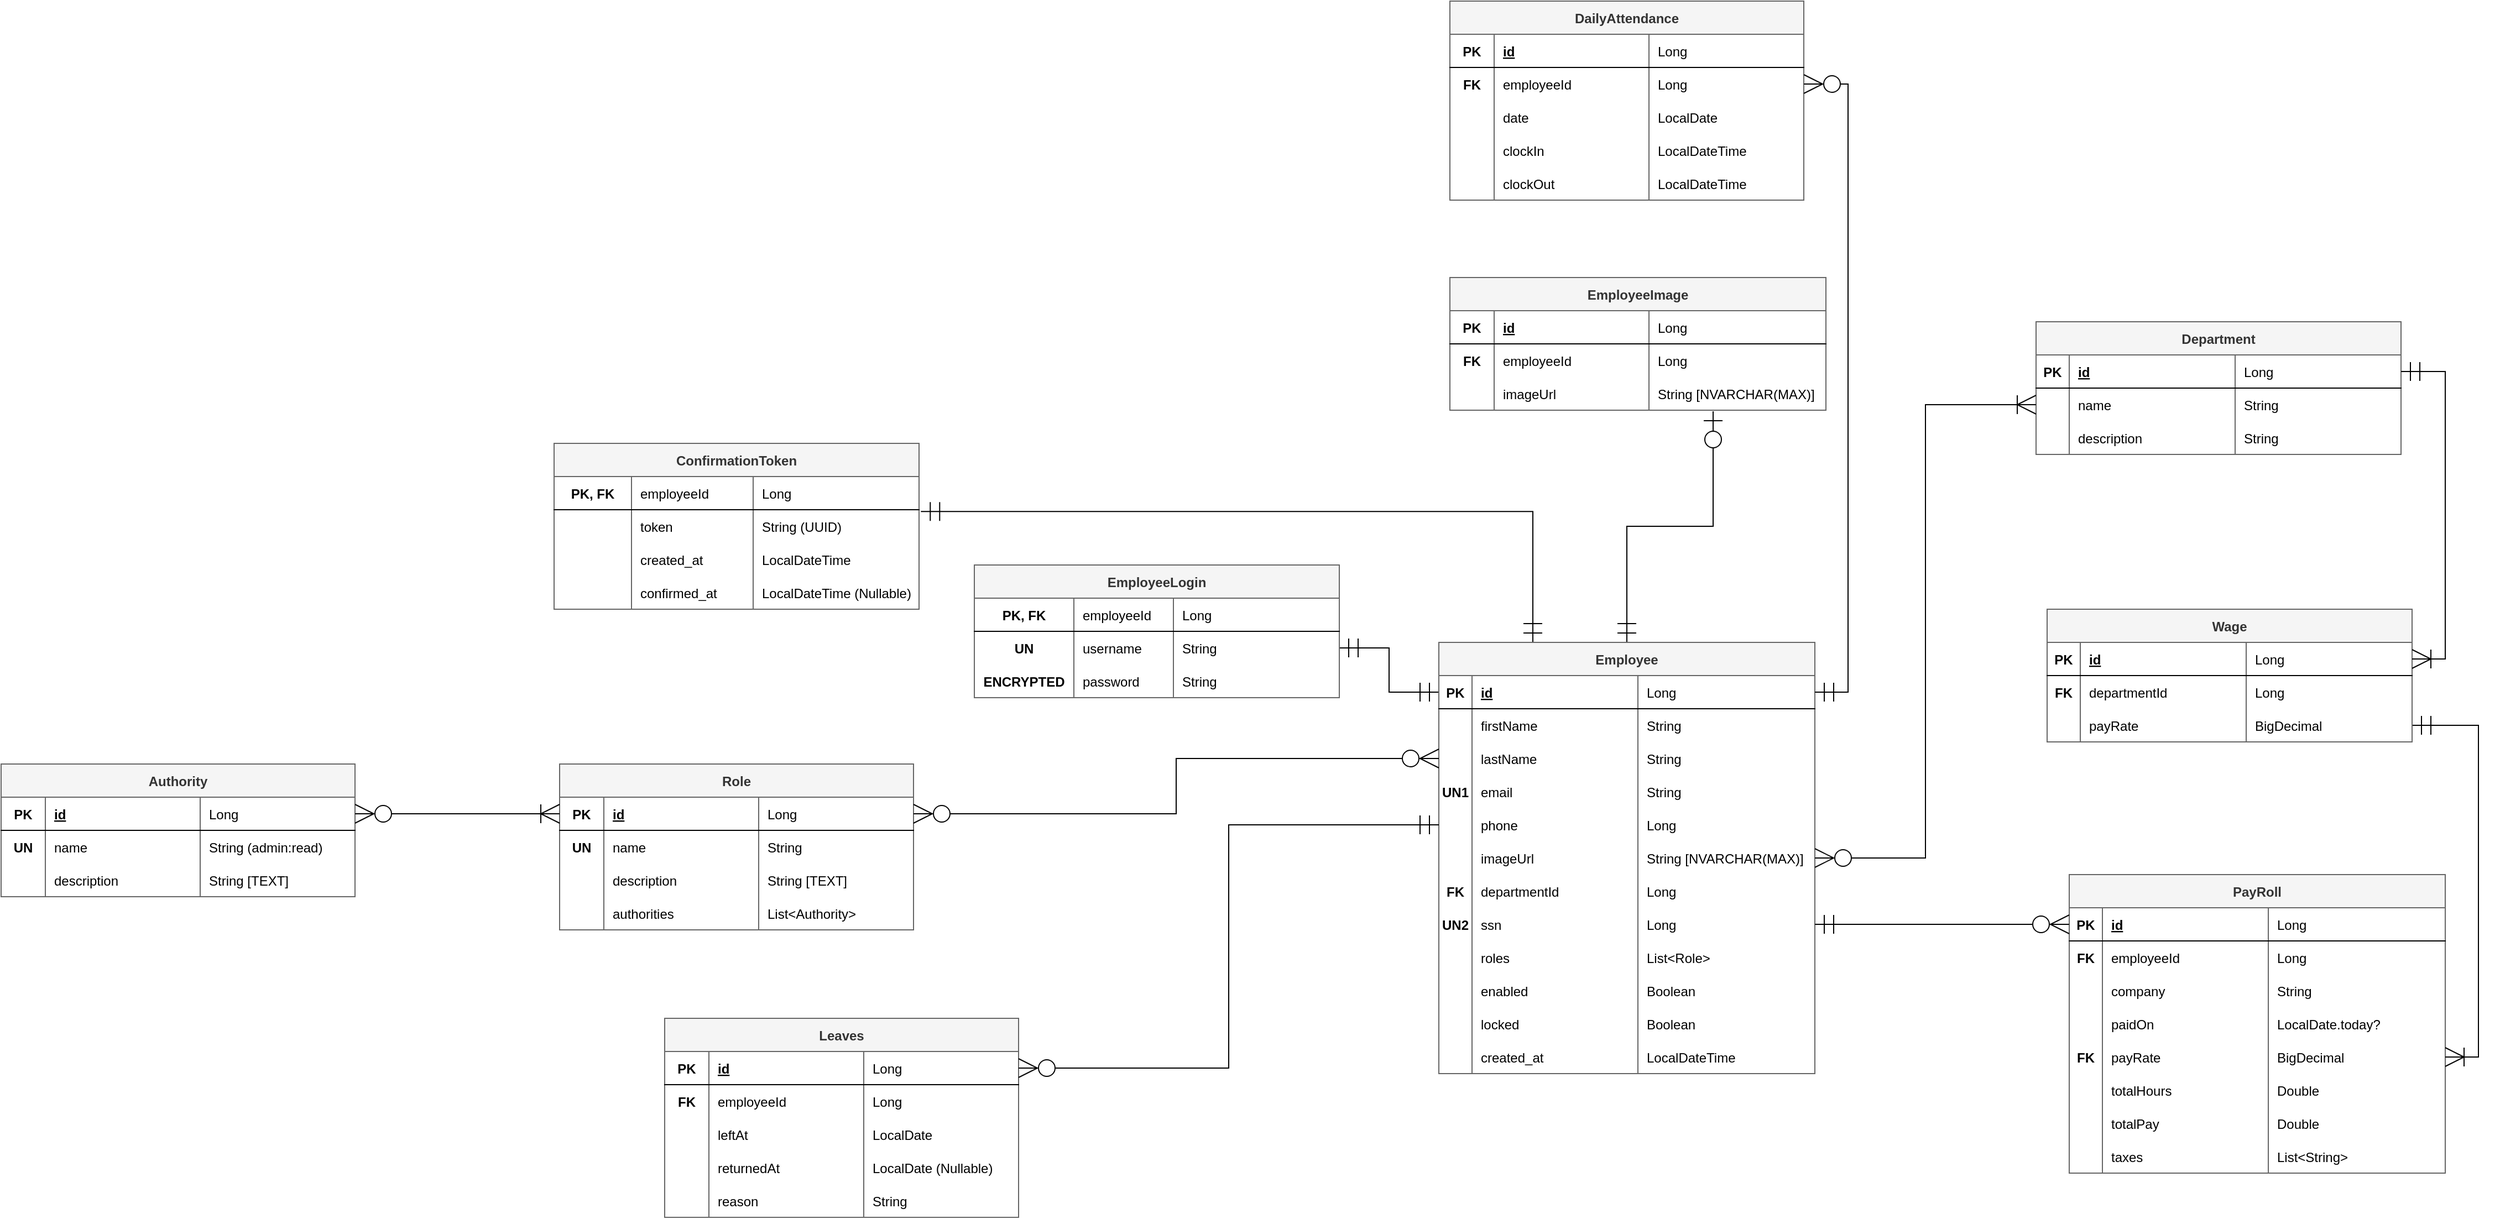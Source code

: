 <mxfile version="20.6.2" type="device"><diagram id="5wrR-RStMpkprflCiirP" name="Page-1"><mxGraphModel dx="1673" dy="829" grid="1" gridSize="10" guides="1" tooltips="1" connect="1" arrows="1" fold="1" page="1" pageScale="1" pageWidth="4681" pageHeight="3300" math="0" shadow="0"><root><mxCell id="0"/><mxCell id="1" parent="0"/><mxCell id="yBhi9llG7My8_ndBk174-76" style="edgeStyle=orthogonalEdgeStyle;rounded=0;orthogonalLoop=1;jettySize=auto;html=1;endSize=15;startSize=15;endArrow=ERmandOne;endFill=0;startArrow=ERmandOne;startFill=0;entryX=1;entryY=0.5;entryDx=0;entryDy=0;exitX=0;exitY=0.5;exitDx=0;exitDy=0;" edge="1" parent="1" source="wF4L3O36ip8TMvxpRdKR-2" target="yBhi9llG7My8_ndBk174-44"><mxGeometry relative="1" as="geometry"><mxPoint x="2250" y="1020" as="targetPoint"/></mxGeometry></mxCell><mxCell id="yBhi9llG7My8_ndBk174-192" style="edgeStyle=orthogonalEdgeStyle;rounded=0;orthogonalLoop=1;jettySize=auto;html=1;exitX=0.25;exitY=0;exitDx=0;exitDy=0;entryX=1.005;entryY=0.053;entryDx=0;entryDy=0;entryPerimeter=0;startArrow=ERmandOne;startFill=0;endArrow=ERmandOne;endFill=0;startSize=15;endSize=15;" edge="1" parent="1" source="wF4L3O36ip8TMvxpRdKR-1" target="yBhi9llG7My8_ndBk174-184"><mxGeometry relative="1" as="geometry"/></mxCell><mxCell id="yBhi9llG7My8_ndBk174-443" style="edgeStyle=orthogonalEdgeStyle;rounded=0;orthogonalLoop=1;jettySize=auto;html=1;entryX=0.7;entryY=1.033;entryDx=0;entryDy=0;entryPerimeter=0;startArrow=ERmandOne;startFill=0;endArrow=ERzeroToOne;endFill=0;startSize=15;endSize=15;" edge="1" parent="1" source="wF4L3O36ip8TMvxpRdKR-1" target="yBhi9llG7My8_ndBk174-430"><mxGeometry relative="1" as="geometry"/></mxCell><mxCell id="wF4L3O36ip8TMvxpRdKR-1" value="Employee" style="shape=table;startSize=30;container=1;collapsible=1;childLayout=tableLayout;fixedRows=1;rowLines=0;fontStyle=1;align=center;resizeLast=1;fillColor=#f5f5f5;fontColor=#333333;strokeColor=#666666;" vertex="1" parent="1"><mxGeometry x="2080" y="1110" width="340" height="390" as="geometry"/></mxCell><mxCell id="wF4L3O36ip8TMvxpRdKR-2" value="" style="shape=tableRow;horizontal=0;startSize=0;swimlaneHead=0;swimlaneBody=0;fillColor=none;collapsible=0;dropTarget=0;points=[[0,0.5],[1,0.5]];portConstraint=eastwest;top=0;left=0;right=0;bottom=1;" vertex="1" parent="wF4L3O36ip8TMvxpRdKR-1"><mxGeometry y="30" width="340" height="30" as="geometry"/></mxCell><mxCell id="wF4L3O36ip8TMvxpRdKR-3" value="PK" style="shape=partialRectangle;connectable=0;fillColor=none;top=0;left=0;bottom=0;right=0;fontStyle=1;overflow=hidden;" vertex="1" parent="wF4L3O36ip8TMvxpRdKR-2"><mxGeometry width="30" height="30" as="geometry"><mxRectangle width="30" height="30" as="alternateBounds"/></mxGeometry></mxCell><mxCell id="wF4L3O36ip8TMvxpRdKR-4" value="id" style="shape=partialRectangle;connectable=0;fillColor=none;top=0;left=0;bottom=0;right=0;align=left;spacingLeft=6;fontStyle=5;overflow=hidden;" vertex="1" parent="wF4L3O36ip8TMvxpRdKR-2"><mxGeometry x="30" width="150" height="30" as="geometry"><mxRectangle width="150" height="30" as="alternateBounds"/></mxGeometry></mxCell><mxCell id="wF4L3O36ip8TMvxpRdKR-14" value="Long" style="shape=partialRectangle;connectable=0;fillColor=none;top=0;left=0;bottom=0;right=0;align=left;spacingLeft=6;fontStyle=0;overflow=hidden;" vertex="1" parent="wF4L3O36ip8TMvxpRdKR-2"><mxGeometry x="180" width="160" height="30" as="geometry"><mxRectangle width="160" height="30" as="alternateBounds"/></mxGeometry></mxCell><mxCell id="wF4L3O36ip8TMvxpRdKR-5" value="" style="shape=tableRow;horizontal=0;startSize=0;swimlaneHead=0;swimlaneBody=0;fillColor=none;collapsible=0;dropTarget=0;points=[[0,0.5],[1,0.5]];portConstraint=eastwest;top=0;left=0;right=0;bottom=0;" vertex="1" parent="wF4L3O36ip8TMvxpRdKR-1"><mxGeometry y="60" width="340" height="30" as="geometry"/></mxCell><mxCell id="wF4L3O36ip8TMvxpRdKR-6" value="" style="shape=partialRectangle;connectable=0;fillColor=none;top=0;left=0;bottom=0;right=0;editable=1;overflow=hidden;" vertex="1" parent="wF4L3O36ip8TMvxpRdKR-5"><mxGeometry width="30" height="30" as="geometry"><mxRectangle width="30" height="30" as="alternateBounds"/></mxGeometry></mxCell><mxCell id="wF4L3O36ip8TMvxpRdKR-7" value="firstName" style="shape=partialRectangle;connectable=0;fillColor=none;top=0;left=0;bottom=0;right=0;align=left;spacingLeft=6;overflow=hidden;" vertex="1" parent="wF4L3O36ip8TMvxpRdKR-5"><mxGeometry x="30" width="150" height="30" as="geometry"><mxRectangle width="150" height="30" as="alternateBounds"/></mxGeometry></mxCell><mxCell id="wF4L3O36ip8TMvxpRdKR-15" value="String" style="shape=partialRectangle;connectable=0;fillColor=none;top=0;left=0;bottom=0;right=0;align=left;spacingLeft=6;overflow=hidden;" vertex="1" parent="wF4L3O36ip8TMvxpRdKR-5"><mxGeometry x="180" width="160" height="30" as="geometry"><mxRectangle width="160" height="30" as="alternateBounds"/></mxGeometry></mxCell><mxCell id="yBhi9llG7My8_ndBk174-174" style="shape=tableRow;horizontal=0;startSize=0;swimlaneHead=0;swimlaneBody=0;fillColor=none;collapsible=0;dropTarget=0;points=[[0,0.5],[1,0.5]];portConstraint=eastwest;top=0;left=0;right=0;bottom=0;" vertex="1" parent="wF4L3O36ip8TMvxpRdKR-1"><mxGeometry y="90" width="340" height="30" as="geometry"/></mxCell><mxCell id="yBhi9llG7My8_ndBk174-175" style="shape=partialRectangle;connectable=0;fillColor=none;top=0;left=0;bottom=0;right=0;editable=1;overflow=hidden;" vertex="1" parent="yBhi9llG7My8_ndBk174-174"><mxGeometry width="30" height="30" as="geometry"><mxRectangle width="30" height="30" as="alternateBounds"/></mxGeometry></mxCell><mxCell id="yBhi9llG7My8_ndBk174-176" value="lastName" style="shape=partialRectangle;connectable=0;fillColor=none;top=0;left=0;bottom=0;right=0;align=left;spacingLeft=6;overflow=hidden;" vertex="1" parent="yBhi9llG7My8_ndBk174-174"><mxGeometry x="30" width="150" height="30" as="geometry"><mxRectangle width="150" height="30" as="alternateBounds"/></mxGeometry></mxCell><mxCell id="yBhi9llG7My8_ndBk174-177" value="String" style="shape=partialRectangle;connectable=0;fillColor=none;top=0;left=0;bottom=0;right=0;align=left;spacingLeft=6;overflow=hidden;" vertex="1" parent="yBhi9llG7My8_ndBk174-174"><mxGeometry x="180" width="160" height="30" as="geometry"><mxRectangle width="160" height="30" as="alternateBounds"/></mxGeometry></mxCell><mxCell id="wF4L3O36ip8TMvxpRdKR-8" value="" style="shape=tableRow;horizontal=0;startSize=0;swimlaneHead=0;swimlaneBody=0;fillColor=none;collapsible=0;dropTarget=0;points=[[0,0.5],[1,0.5]];portConstraint=eastwest;top=0;left=0;right=0;bottom=0;" vertex="1" parent="wF4L3O36ip8TMvxpRdKR-1"><mxGeometry y="120" width="340" height="30" as="geometry"/></mxCell><mxCell id="wF4L3O36ip8TMvxpRdKR-9" value="UN1" style="shape=partialRectangle;connectable=0;fillColor=none;top=0;left=0;bottom=0;right=0;editable=1;overflow=hidden;fontStyle=1" vertex="1" parent="wF4L3O36ip8TMvxpRdKR-8"><mxGeometry width="30" height="30" as="geometry"><mxRectangle width="30" height="30" as="alternateBounds"/></mxGeometry></mxCell><mxCell id="wF4L3O36ip8TMvxpRdKR-10" value="email" style="shape=partialRectangle;connectable=0;fillColor=none;top=0;left=0;bottom=0;right=0;align=left;spacingLeft=6;overflow=hidden;" vertex="1" parent="wF4L3O36ip8TMvxpRdKR-8"><mxGeometry x="30" width="150" height="30" as="geometry"><mxRectangle width="150" height="30" as="alternateBounds"/></mxGeometry></mxCell><mxCell id="wF4L3O36ip8TMvxpRdKR-16" value="String" style="shape=partialRectangle;connectable=0;fillColor=none;top=0;left=0;bottom=0;right=0;align=left;spacingLeft=6;overflow=hidden;" vertex="1" parent="wF4L3O36ip8TMvxpRdKR-8"><mxGeometry x="180" width="160" height="30" as="geometry"><mxRectangle width="160" height="30" as="alternateBounds"/></mxGeometry></mxCell><mxCell id="wF4L3O36ip8TMvxpRdKR-11" value="" style="shape=tableRow;horizontal=0;startSize=0;swimlaneHead=0;swimlaneBody=0;fillColor=none;collapsible=0;dropTarget=0;points=[[0,0.5],[1,0.5]];portConstraint=eastwest;top=0;left=0;right=0;bottom=0;" vertex="1" parent="wF4L3O36ip8TMvxpRdKR-1"><mxGeometry y="150" width="340" height="30" as="geometry"/></mxCell><mxCell id="wF4L3O36ip8TMvxpRdKR-12" value="" style="shape=partialRectangle;connectable=0;fillColor=none;top=0;left=0;bottom=0;right=0;editable=1;overflow=hidden;" vertex="1" parent="wF4L3O36ip8TMvxpRdKR-11"><mxGeometry width="30" height="30" as="geometry"><mxRectangle width="30" height="30" as="alternateBounds"/></mxGeometry></mxCell><mxCell id="wF4L3O36ip8TMvxpRdKR-13" value="phone" style="shape=partialRectangle;connectable=0;fillColor=none;top=0;left=0;bottom=0;right=0;align=left;spacingLeft=6;overflow=hidden;" vertex="1" parent="wF4L3O36ip8TMvxpRdKR-11"><mxGeometry x="30" width="150" height="30" as="geometry"><mxRectangle width="150" height="30" as="alternateBounds"/></mxGeometry></mxCell><mxCell id="wF4L3O36ip8TMvxpRdKR-17" value="Long" style="shape=partialRectangle;connectable=0;fillColor=none;top=0;left=0;bottom=0;right=0;align=left;spacingLeft=6;overflow=hidden;" vertex="1" parent="wF4L3O36ip8TMvxpRdKR-11"><mxGeometry x="180" width="160" height="30" as="geometry"><mxRectangle width="160" height="30" as="alternateBounds"/></mxGeometry></mxCell><mxCell id="yBhi9llG7My8_ndBk174-166" style="shape=tableRow;horizontal=0;startSize=0;swimlaneHead=0;swimlaneBody=0;fillColor=none;collapsible=0;dropTarget=0;points=[[0,0.5],[1,0.5]];portConstraint=eastwest;top=0;left=0;right=0;bottom=0;" vertex="1" parent="wF4L3O36ip8TMvxpRdKR-1"><mxGeometry y="180" width="340" height="30" as="geometry"/></mxCell><mxCell id="yBhi9llG7My8_ndBk174-167" style="shape=partialRectangle;connectable=0;fillColor=none;top=0;left=0;bottom=0;right=0;editable=1;overflow=hidden;" vertex="1" parent="yBhi9llG7My8_ndBk174-166"><mxGeometry width="30" height="30" as="geometry"><mxRectangle width="30" height="30" as="alternateBounds"/></mxGeometry></mxCell><mxCell id="yBhi9llG7My8_ndBk174-168" value="imageUrl" style="shape=partialRectangle;connectable=0;fillColor=none;top=0;left=0;bottom=0;right=0;align=left;spacingLeft=6;overflow=hidden;" vertex="1" parent="yBhi9llG7My8_ndBk174-166"><mxGeometry x="30" width="150" height="30" as="geometry"><mxRectangle width="150" height="30" as="alternateBounds"/></mxGeometry></mxCell><mxCell id="yBhi9llG7My8_ndBk174-169" value="String [NVARCHAR(MAX)]" style="shape=partialRectangle;connectable=0;fillColor=none;top=0;left=0;bottom=0;right=0;align=left;spacingLeft=6;overflow=hidden;" vertex="1" parent="yBhi9llG7My8_ndBk174-166"><mxGeometry x="180" width="160" height="30" as="geometry"><mxRectangle width="160" height="30" as="alternateBounds"/></mxGeometry></mxCell><mxCell id="yBhi9llG7My8_ndBk174-170" style="shape=tableRow;horizontal=0;startSize=0;swimlaneHead=0;swimlaneBody=0;fillColor=none;collapsible=0;dropTarget=0;points=[[0,0.5],[1,0.5]];portConstraint=eastwest;top=0;left=0;right=0;bottom=0;" vertex="1" parent="wF4L3O36ip8TMvxpRdKR-1"><mxGeometry y="210" width="340" height="30" as="geometry"/></mxCell><mxCell id="yBhi9llG7My8_ndBk174-171" value="FK" style="shape=partialRectangle;connectable=0;fillColor=none;top=0;left=0;bottom=0;right=0;editable=1;overflow=hidden;fontStyle=1" vertex="1" parent="yBhi9llG7My8_ndBk174-170"><mxGeometry width="30" height="30" as="geometry"><mxRectangle width="30" height="30" as="alternateBounds"/></mxGeometry></mxCell><mxCell id="yBhi9llG7My8_ndBk174-172" value="departmentId" style="shape=partialRectangle;connectable=0;fillColor=none;top=0;left=0;bottom=0;right=0;align=left;spacingLeft=6;overflow=hidden;" vertex="1" parent="yBhi9llG7My8_ndBk174-170"><mxGeometry x="30" width="150" height="30" as="geometry"><mxRectangle width="150" height="30" as="alternateBounds"/></mxGeometry></mxCell><mxCell id="yBhi9llG7My8_ndBk174-173" value="Long" style="shape=partialRectangle;connectable=0;fillColor=none;top=0;left=0;bottom=0;right=0;align=left;spacingLeft=6;overflow=hidden;" vertex="1" parent="yBhi9llG7My8_ndBk174-170"><mxGeometry x="180" width="160" height="30" as="geometry"><mxRectangle width="160" height="30" as="alternateBounds"/></mxGeometry></mxCell><mxCell id="wF4L3O36ip8TMvxpRdKR-18" style="shape=tableRow;horizontal=0;startSize=0;swimlaneHead=0;swimlaneBody=0;fillColor=none;collapsible=0;dropTarget=0;points=[[0,0.5],[1,0.5]];portConstraint=eastwest;top=0;left=0;right=0;bottom=0;" vertex="1" parent="wF4L3O36ip8TMvxpRdKR-1"><mxGeometry y="240" width="340" height="30" as="geometry"/></mxCell><mxCell id="wF4L3O36ip8TMvxpRdKR-19" value="UN2" style="shape=partialRectangle;connectable=0;fillColor=none;top=0;left=0;bottom=0;right=0;editable=1;overflow=hidden;fontStyle=1" vertex="1" parent="wF4L3O36ip8TMvxpRdKR-18"><mxGeometry width="30" height="30" as="geometry"><mxRectangle width="30" height="30" as="alternateBounds"/></mxGeometry></mxCell><mxCell id="wF4L3O36ip8TMvxpRdKR-20" value="ssn" style="shape=partialRectangle;connectable=0;fillColor=none;top=0;left=0;bottom=0;right=0;align=left;spacingLeft=6;overflow=hidden;" vertex="1" parent="wF4L3O36ip8TMvxpRdKR-18"><mxGeometry x="30" width="150" height="30" as="geometry"><mxRectangle width="150" height="30" as="alternateBounds"/></mxGeometry></mxCell><mxCell id="wF4L3O36ip8TMvxpRdKR-21" value="Long" style="shape=partialRectangle;connectable=0;fillColor=none;top=0;left=0;bottom=0;right=0;align=left;spacingLeft=6;overflow=hidden;" vertex="1" parent="wF4L3O36ip8TMvxpRdKR-18"><mxGeometry x="180" width="160" height="30" as="geometry"><mxRectangle width="160" height="30" as="alternateBounds"/></mxGeometry></mxCell><mxCell id="wF4L3O36ip8TMvxpRdKR-22" style="shape=tableRow;horizontal=0;startSize=0;swimlaneHead=0;swimlaneBody=0;fillColor=none;collapsible=0;dropTarget=0;points=[[0,0.5],[1,0.5]];portConstraint=eastwest;top=0;left=0;right=0;bottom=0;" vertex="1" parent="wF4L3O36ip8TMvxpRdKR-1"><mxGeometry y="270" width="340" height="30" as="geometry"/></mxCell><mxCell id="wF4L3O36ip8TMvxpRdKR-23" style="shape=partialRectangle;connectable=0;fillColor=none;top=0;left=0;bottom=0;right=0;editable=1;overflow=hidden;" vertex="1" parent="wF4L3O36ip8TMvxpRdKR-22"><mxGeometry width="30" height="30" as="geometry"><mxRectangle width="30" height="30" as="alternateBounds"/></mxGeometry></mxCell><mxCell id="wF4L3O36ip8TMvxpRdKR-24" value="roles" style="shape=partialRectangle;connectable=0;fillColor=none;top=0;left=0;bottom=0;right=0;align=left;spacingLeft=6;overflow=hidden;" vertex="1" parent="wF4L3O36ip8TMvxpRdKR-22"><mxGeometry x="30" width="150" height="30" as="geometry"><mxRectangle width="150" height="30" as="alternateBounds"/></mxGeometry></mxCell><mxCell id="wF4L3O36ip8TMvxpRdKR-25" value="List&lt;Role&gt;" style="shape=partialRectangle;connectable=0;fillColor=none;top=0;left=0;bottom=0;right=0;align=left;spacingLeft=6;overflow=hidden;" vertex="1" parent="wF4L3O36ip8TMvxpRdKR-22"><mxGeometry x="180" width="160" height="30" as="geometry"><mxRectangle width="160" height="30" as="alternateBounds"/></mxGeometry></mxCell><mxCell id="wF4L3O36ip8TMvxpRdKR-26" style="shape=tableRow;horizontal=0;startSize=0;swimlaneHead=0;swimlaneBody=0;fillColor=none;collapsible=0;dropTarget=0;points=[[0,0.5],[1,0.5]];portConstraint=eastwest;top=0;left=0;right=0;bottom=0;" vertex="1" parent="wF4L3O36ip8TMvxpRdKR-1"><mxGeometry y="300" width="340" height="30" as="geometry"/></mxCell><mxCell id="wF4L3O36ip8TMvxpRdKR-27" style="shape=partialRectangle;connectable=0;fillColor=none;top=0;left=0;bottom=0;right=0;editable=1;overflow=hidden;" vertex="1" parent="wF4L3O36ip8TMvxpRdKR-26"><mxGeometry width="30" height="30" as="geometry"><mxRectangle width="30" height="30" as="alternateBounds"/></mxGeometry></mxCell><mxCell id="wF4L3O36ip8TMvxpRdKR-28" value="enabled" style="shape=partialRectangle;connectable=0;fillColor=none;top=0;left=0;bottom=0;right=0;align=left;spacingLeft=6;overflow=hidden;" vertex="1" parent="wF4L3O36ip8TMvxpRdKR-26"><mxGeometry x="30" width="150" height="30" as="geometry"><mxRectangle width="150" height="30" as="alternateBounds"/></mxGeometry></mxCell><mxCell id="wF4L3O36ip8TMvxpRdKR-29" value="Boolean" style="shape=partialRectangle;connectable=0;fillColor=none;top=0;left=0;bottom=0;right=0;align=left;spacingLeft=6;overflow=hidden;" vertex="1" parent="wF4L3O36ip8TMvxpRdKR-26"><mxGeometry x="180" width="160" height="30" as="geometry"><mxRectangle width="160" height="30" as="alternateBounds"/></mxGeometry></mxCell><mxCell id="wF4L3O36ip8TMvxpRdKR-30" style="shape=tableRow;horizontal=0;startSize=0;swimlaneHead=0;swimlaneBody=0;fillColor=none;collapsible=0;dropTarget=0;points=[[0,0.5],[1,0.5]];portConstraint=eastwest;top=0;left=0;right=0;bottom=0;" vertex="1" parent="wF4L3O36ip8TMvxpRdKR-1"><mxGeometry y="330" width="340" height="30" as="geometry"/></mxCell><mxCell id="wF4L3O36ip8TMvxpRdKR-31" style="shape=partialRectangle;connectable=0;fillColor=none;top=0;left=0;bottom=0;right=0;editable=1;overflow=hidden;" vertex="1" parent="wF4L3O36ip8TMvxpRdKR-30"><mxGeometry width="30" height="30" as="geometry"><mxRectangle width="30" height="30" as="alternateBounds"/></mxGeometry></mxCell><mxCell id="wF4L3O36ip8TMvxpRdKR-32" value="locked" style="shape=partialRectangle;connectable=0;fillColor=none;top=0;left=0;bottom=0;right=0;align=left;spacingLeft=6;overflow=hidden;" vertex="1" parent="wF4L3O36ip8TMvxpRdKR-30"><mxGeometry x="30" width="150" height="30" as="geometry"><mxRectangle width="150" height="30" as="alternateBounds"/></mxGeometry></mxCell><mxCell id="wF4L3O36ip8TMvxpRdKR-33" value="Boolean" style="shape=partialRectangle;connectable=0;fillColor=none;top=0;left=0;bottom=0;right=0;align=left;spacingLeft=6;overflow=hidden;" vertex="1" parent="wF4L3O36ip8TMvxpRdKR-30"><mxGeometry x="180" width="160" height="30" as="geometry"><mxRectangle width="160" height="30" as="alternateBounds"/></mxGeometry></mxCell><mxCell id="wF4L3O36ip8TMvxpRdKR-34" style="shape=tableRow;horizontal=0;startSize=0;swimlaneHead=0;swimlaneBody=0;fillColor=none;collapsible=0;dropTarget=0;points=[[0,0.5],[1,0.5]];portConstraint=eastwest;top=0;left=0;right=0;bottom=0;" vertex="1" parent="wF4L3O36ip8TMvxpRdKR-1"><mxGeometry y="360" width="340" height="30" as="geometry"/></mxCell><mxCell id="wF4L3O36ip8TMvxpRdKR-35" style="shape=partialRectangle;connectable=0;fillColor=none;top=0;left=0;bottom=0;right=0;editable=1;overflow=hidden;" vertex="1" parent="wF4L3O36ip8TMvxpRdKR-34"><mxGeometry width="30" height="30" as="geometry"><mxRectangle width="30" height="30" as="alternateBounds"/></mxGeometry></mxCell><mxCell id="wF4L3O36ip8TMvxpRdKR-36" value="created_at" style="shape=partialRectangle;connectable=0;fillColor=none;top=0;left=0;bottom=0;right=0;align=left;spacingLeft=6;overflow=hidden;" vertex="1" parent="wF4L3O36ip8TMvxpRdKR-34"><mxGeometry x="30" width="150" height="30" as="geometry"><mxRectangle width="150" height="30" as="alternateBounds"/></mxGeometry></mxCell><mxCell id="wF4L3O36ip8TMvxpRdKR-37" value="LocalDateTime" style="shape=partialRectangle;connectable=0;fillColor=none;top=0;left=0;bottom=0;right=0;align=left;spacingLeft=6;overflow=hidden;" vertex="1" parent="wF4L3O36ip8TMvxpRdKR-34"><mxGeometry x="180" width="160" height="30" as="geometry"><mxRectangle width="160" height="30" as="alternateBounds"/></mxGeometry></mxCell><mxCell id="yBhi9llG7My8_ndBk174-39" value="EmployeeLogin" style="shape=table;startSize=30;container=1;collapsible=1;childLayout=tableLayout;fixedRows=1;rowLines=0;fontStyle=1;align=center;resizeLast=1;fillColor=#f5f5f5;fontColor=#333333;strokeColor=#666666;" vertex="1" parent="1"><mxGeometry x="1660" y="1040" width="330" height="120" as="geometry"/></mxCell><mxCell id="yBhi9llG7My8_ndBk174-40" value="" style="shape=tableRow;horizontal=0;startSize=0;swimlaneHead=0;swimlaneBody=0;fillColor=none;collapsible=0;dropTarget=0;points=[[0,0.5],[1,0.5]];portConstraint=eastwest;top=0;left=0;right=0;bottom=1;" vertex="1" parent="yBhi9llG7My8_ndBk174-39"><mxGeometry y="30" width="330" height="30" as="geometry"/></mxCell><mxCell id="yBhi9llG7My8_ndBk174-41" value="PK, FK" style="shape=partialRectangle;connectable=0;fillColor=none;top=0;left=0;bottom=0;right=0;fontStyle=1;overflow=hidden;" vertex="1" parent="yBhi9llG7My8_ndBk174-40"><mxGeometry width="90" height="30" as="geometry"><mxRectangle width="90" height="30" as="alternateBounds"/></mxGeometry></mxCell><mxCell id="yBhi9llG7My8_ndBk174-42" value="employeeId" style="shape=partialRectangle;connectable=0;fillColor=none;top=0;left=0;bottom=0;right=0;align=left;spacingLeft=6;fontStyle=0;overflow=hidden;" vertex="1" parent="yBhi9llG7My8_ndBk174-40"><mxGeometry x="90" width="90" height="30" as="geometry"><mxRectangle width="90" height="30" as="alternateBounds"/></mxGeometry></mxCell><mxCell id="yBhi9llG7My8_ndBk174-43" value="Long" style="shape=partialRectangle;connectable=0;fillColor=none;top=0;left=0;bottom=0;right=0;align=left;spacingLeft=6;fontStyle=0;overflow=hidden;" vertex="1" parent="yBhi9llG7My8_ndBk174-40"><mxGeometry x="180" width="150" height="30" as="geometry"><mxRectangle width="150" height="30" as="alternateBounds"/></mxGeometry></mxCell><mxCell id="yBhi9llG7My8_ndBk174-44" value="" style="shape=tableRow;horizontal=0;startSize=0;swimlaneHead=0;swimlaneBody=0;fillColor=none;collapsible=0;dropTarget=0;points=[[0,0.5],[1,0.5]];portConstraint=eastwest;top=0;left=0;right=0;bottom=0;" vertex="1" parent="yBhi9llG7My8_ndBk174-39"><mxGeometry y="60" width="330" height="30" as="geometry"/></mxCell><mxCell id="yBhi9llG7My8_ndBk174-45" value="UN" style="shape=partialRectangle;connectable=0;fillColor=none;top=0;left=0;bottom=0;right=0;editable=1;overflow=hidden;fontStyle=1" vertex="1" parent="yBhi9llG7My8_ndBk174-44"><mxGeometry width="90" height="30" as="geometry"><mxRectangle width="90" height="30" as="alternateBounds"/></mxGeometry></mxCell><mxCell id="yBhi9llG7My8_ndBk174-46" value="username" style="shape=partialRectangle;connectable=0;fillColor=none;top=0;left=0;bottom=0;right=0;align=left;spacingLeft=6;overflow=hidden;" vertex="1" parent="yBhi9llG7My8_ndBk174-44"><mxGeometry x="90" width="90" height="30" as="geometry"><mxRectangle width="90" height="30" as="alternateBounds"/></mxGeometry></mxCell><mxCell id="yBhi9llG7My8_ndBk174-47" value="String" style="shape=partialRectangle;connectable=0;fillColor=none;top=0;left=0;bottom=0;right=0;align=left;spacingLeft=6;overflow=hidden;" vertex="1" parent="yBhi9llG7My8_ndBk174-44"><mxGeometry x="180" width="150" height="30" as="geometry"><mxRectangle width="150" height="30" as="alternateBounds"/></mxGeometry></mxCell><mxCell id="yBhi9llG7My8_ndBk174-48" value="" style="shape=tableRow;horizontal=0;startSize=0;swimlaneHead=0;swimlaneBody=0;fillColor=none;collapsible=0;dropTarget=0;points=[[0,0.5],[1,0.5]];portConstraint=eastwest;top=0;left=0;right=0;bottom=0;" vertex="1" parent="yBhi9llG7My8_ndBk174-39"><mxGeometry y="90" width="330" height="30" as="geometry"/></mxCell><mxCell id="yBhi9llG7My8_ndBk174-49" value="ENCRYPTED" style="shape=partialRectangle;connectable=0;fillColor=none;top=0;left=0;bottom=0;right=0;editable=1;overflow=hidden;fontStyle=1" vertex="1" parent="yBhi9llG7My8_ndBk174-48"><mxGeometry width="90" height="30" as="geometry"><mxRectangle width="90" height="30" as="alternateBounds"/></mxGeometry></mxCell><mxCell id="yBhi9llG7My8_ndBk174-50" value="password" style="shape=partialRectangle;connectable=0;fillColor=none;top=0;left=0;bottom=0;right=0;align=left;spacingLeft=6;overflow=hidden;" vertex="1" parent="yBhi9llG7My8_ndBk174-48"><mxGeometry x="90" width="90" height="30" as="geometry"><mxRectangle width="90" height="30" as="alternateBounds"/></mxGeometry></mxCell><mxCell id="yBhi9llG7My8_ndBk174-51" value="String" style="shape=partialRectangle;connectable=0;fillColor=none;top=0;left=0;bottom=0;right=0;align=left;spacingLeft=6;overflow=hidden;" vertex="1" parent="yBhi9llG7My8_ndBk174-48"><mxGeometry x="180" width="150" height="30" as="geometry"><mxRectangle width="150" height="30" as="alternateBounds"/></mxGeometry></mxCell><mxCell id="yBhi9llG7My8_ndBk174-129" value="Department" style="shape=table;startSize=30;container=1;collapsible=1;childLayout=tableLayout;fixedRows=1;rowLines=0;fontStyle=1;align=center;resizeLast=1;fillColor=#f5f5f5;fontColor=#333333;strokeColor=#666666;" vertex="1" parent="1"><mxGeometry x="2620" y="820" width="330" height="120" as="geometry"/></mxCell><mxCell id="yBhi9llG7My8_ndBk174-130" value="" style="shape=tableRow;horizontal=0;startSize=0;swimlaneHead=0;swimlaneBody=0;fillColor=none;collapsible=0;dropTarget=0;points=[[0,0.5],[1,0.5]];portConstraint=eastwest;top=0;left=0;right=0;bottom=1;" vertex="1" parent="yBhi9llG7My8_ndBk174-129"><mxGeometry y="30" width="330" height="30" as="geometry"/></mxCell><mxCell id="yBhi9llG7My8_ndBk174-131" value="PK" style="shape=partialRectangle;connectable=0;fillColor=none;top=0;left=0;bottom=0;right=0;fontStyle=1;overflow=hidden;" vertex="1" parent="yBhi9llG7My8_ndBk174-130"><mxGeometry width="30" height="30" as="geometry"><mxRectangle width="30" height="30" as="alternateBounds"/></mxGeometry></mxCell><mxCell id="yBhi9llG7My8_ndBk174-132" value="id" style="shape=partialRectangle;connectable=0;fillColor=none;top=0;left=0;bottom=0;right=0;align=left;spacingLeft=6;fontStyle=5;overflow=hidden;" vertex="1" parent="yBhi9llG7My8_ndBk174-130"><mxGeometry x="30" width="150" height="30" as="geometry"><mxRectangle width="150" height="30" as="alternateBounds"/></mxGeometry></mxCell><mxCell id="yBhi9llG7My8_ndBk174-133" value="Long" style="shape=partialRectangle;connectable=0;fillColor=none;top=0;left=0;bottom=0;right=0;align=left;spacingLeft=6;fontStyle=0;overflow=hidden;" vertex="1" parent="yBhi9llG7My8_ndBk174-130"><mxGeometry x="180" width="150" height="30" as="geometry"><mxRectangle width="150" height="30" as="alternateBounds"/></mxGeometry></mxCell><mxCell id="yBhi9llG7My8_ndBk174-134" value="" style="shape=tableRow;horizontal=0;startSize=0;swimlaneHead=0;swimlaneBody=0;fillColor=none;collapsible=0;dropTarget=0;points=[[0,0.5],[1,0.5]];portConstraint=eastwest;top=0;left=0;right=0;bottom=0;" vertex="1" parent="yBhi9llG7My8_ndBk174-129"><mxGeometry y="60" width="330" height="30" as="geometry"/></mxCell><mxCell id="yBhi9llG7My8_ndBk174-135" value="" style="shape=partialRectangle;connectable=0;fillColor=none;top=0;left=0;bottom=0;right=0;editable=1;overflow=hidden;" vertex="1" parent="yBhi9llG7My8_ndBk174-134"><mxGeometry width="30" height="30" as="geometry"><mxRectangle width="30" height="30" as="alternateBounds"/></mxGeometry></mxCell><mxCell id="yBhi9llG7My8_ndBk174-136" value="name" style="shape=partialRectangle;connectable=0;fillColor=none;top=0;left=0;bottom=0;right=0;align=left;spacingLeft=6;overflow=hidden;" vertex="1" parent="yBhi9llG7My8_ndBk174-134"><mxGeometry x="30" width="150" height="30" as="geometry"><mxRectangle width="150" height="30" as="alternateBounds"/></mxGeometry></mxCell><mxCell id="yBhi9llG7My8_ndBk174-137" value="String" style="shape=partialRectangle;connectable=0;fillColor=none;top=0;left=0;bottom=0;right=0;align=left;spacingLeft=6;overflow=hidden;" vertex="1" parent="yBhi9llG7My8_ndBk174-134"><mxGeometry x="180" width="150" height="30" as="geometry"><mxRectangle width="150" height="30" as="alternateBounds"/></mxGeometry></mxCell><mxCell id="yBhi9llG7My8_ndBk174-138" value="" style="shape=tableRow;horizontal=0;startSize=0;swimlaneHead=0;swimlaneBody=0;fillColor=none;collapsible=0;dropTarget=0;points=[[0,0.5],[1,0.5]];portConstraint=eastwest;top=0;left=0;right=0;bottom=0;" vertex="1" parent="yBhi9llG7My8_ndBk174-129"><mxGeometry y="90" width="330" height="30" as="geometry"/></mxCell><mxCell id="yBhi9llG7My8_ndBk174-139" value="" style="shape=partialRectangle;connectable=0;fillColor=none;top=0;left=0;bottom=0;right=0;editable=1;overflow=hidden;fontStyle=1" vertex="1" parent="yBhi9llG7My8_ndBk174-138"><mxGeometry width="30" height="30" as="geometry"><mxRectangle width="30" height="30" as="alternateBounds"/></mxGeometry></mxCell><mxCell id="yBhi9llG7My8_ndBk174-140" value="description" style="shape=partialRectangle;connectable=0;fillColor=none;top=0;left=0;bottom=0;right=0;align=left;spacingLeft=6;overflow=hidden;" vertex="1" parent="yBhi9llG7My8_ndBk174-138"><mxGeometry x="30" width="150" height="30" as="geometry"><mxRectangle width="150" height="30" as="alternateBounds"/></mxGeometry></mxCell><mxCell id="yBhi9llG7My8_ndBk174-141" value="String" style="shape=partialRectangle;connectable=0;fillColor=none;top=0;left=0;bottom=0;right=0;align=left;spacingLeft=6;overflow=hidden;" vertex="1" parent="yBhi9llG7My8_ndBk174-138"><mxGeometry x="180" width="150" height="30" as="geometry"><mxRectangle width="150" height="30" as="alternateBounds"/></mxGeometry></mxCell><mxCell id="yBhi9llG7My8_ndBk174-178" style="edgeStyle=orthogonalEdgeStyle;rounded=0;orthogonalLoop=1;jettySize=auto;html=1;entryX=0;entryY=0.5;entryDx=0;entryDy=0;startArrow=ERzeroToMany;startFill=0;endArrow=ERoneToMany;endFill=0;startSize=15;endSize=15;exitX=1;exitY=0.5;exitDx=0;exitDy=0;" edge="1" parent="1" source="yBhi9llG7My8_ndBk174-166" target="yBhi9llG7My8_ndBk174-134"><mxGeometry relative="1" as="geometry"/></mxCell><mxCell id="yBhi9llG7My8_ndBk174-179" value="ConfirmationToken" style="shape=table;startSize=30;container=1;collapsible=1;childLayout=tableLayout;fixedRows=1;rowLines=0;fontStyle=1;align=center;resizeLast=1;fillColor=#f5f5f5;fontColor=#333333;strokeColor=#666666;" vertex="1" parent="1"><mxGeometry x="1280" y="930" width="330" height="150" as="geometry"/></mxCell><mxCell id="yBhi9llG7My8_ndBk174-180" value="" style="shape=tableRow;horizontal=0;startSize=0;swimlaneHead=0;swimlaneBody=0;fillColor=none;collapsible=0;dropTarget=0;points=[[0,0.5],[1,0.5]];portConstraint=eastwest;top=0;left=0;right=0;bottom=1;" vertex="1" parent="yBhi9llG7My8_ndBk174-179"><mxGeometry y="30" width="330" height="30" as="geometry"/></mxCell><mxCell id="yBhi9llG7My8_ndBk174-181" value="PK, FK" style="shape=partialRectangle;connectable=0;fillColor=none;top=0;left=0;bottom=0;right=0;fontStyle=1;overflow=hidden;" vertex="1" parent="yBhi9llG7My8_ndBk174-180"><mxGeometry width="70" height="30" as="geometry"><mxRectangle width="70" height="30" as="alternateBounds"/></mxGeometry></mxCell><mxCell id="yBhi9llG7My8_ndBk174-182" value="employeeId" style="shape=partialRectangle;connectable=0;fillColor=none;top=0;left=0;bottom=0;right=0;align=left;spacingLeft=6;fontStyle=0;overflow=hidden;" vertex="1" parent="yBhi9llG7My8_ndBk174-180"><mxGeometry x="70" width="110" height="30" as="geometry"><mxRectangle width="110" height="30" as="alternateBounds"/></mxGeometry></mxCell><mxCell id="yBhi9llG7My8_ndBk174-183" value="Long" style="shape=partialRectangle;connectable=0;fillColor=none;top=0;left=0;bottom=0;right=0;align=left;spacingLeft=6;fontStyle=0;overflow=hidden;" vertex="1" parent="yBhi9llG7My8_ndBk174-180"><mxGeometry x="180" width="150" height="30" as="geometry"><mxRectangle width="150" height="30" as="alternateBounds"/></mxGeometry></mxCell><mxCell id="yBhi9llG7My8_ndBk174-184" value="" style="shape=tableRow;horizontal=0;startSize=0;swimlaneHead=0;swimlaneBody=0;fillColor=none;collapsible=0;dropTarget=0;points=[[0,0.5],[1,0.5]];portConstraint=eastwest;top=0;left=0;right=0;bottom=0;" vertex="1" parent="yBhi9llG7My8_ndBk174-179"><mxGeometry y="60" width="330" height="30" as="geometry"/></mxCell><mxCell id="yBhi9llG7My8_ndBk174-185" value="" style="shape=partialRectangle;connectable=0;fillColor=none;top=0;left=0;bottom=0;right=0;editable=1;overflow=hidden;fontStyle=1" vertex="1" parent="yBhi9llG7My8_ndBk174-184"><mxGeometry width="70" height="30" as="geometry"><mxRectangle width="70" height="30" as="alternateBounds"/></mxGeometry></mxCell><mxCell id="yBhi9llG7My8_ndBk174-186" value="token" style="shape=partialRectangle;connectable=0;fillColor=none;top=0;left=0;bottom=0;right=0;align=left;spacingLeft=6;overflow=hidden;" vertex="1" parent="yBhi9llG7My8_ndBk174-184"><mxGeometry x="70" width="110" height="30" as="geometry"><mxRectangle width="110" height="30" as="alternateBounds"/></mxGeometry></mxCell><mxCell id="yBhi9llG7My8_ndBk174-187" value="String (UUID)" style="shape=partialRectangle;connectable=0;fillColor=none;top=0;left=0;bottom=0;right=0;align=left;spacingLeft=6;overflow=hidden;" vertex="1" parent="yBhi9llG7My8_ndBk174-184"><mxGeometry x="180" width="150" height="30" as="geometry"><mxRectangle width="150" height="30" as="alternateBounds"/></mxGeometry></mxCell><mxCell id="yBhi9llG7My8_ndBk174-188" value="" style="shape=tableRow;horizontal=0;startSize=0;swimlaneHead=0;swimlaneBody=0;fillColor=none;collapsible=0;dropTarget=0;points=[[0,0.5],[1,0.5]];portConstraint=eastwest;top=0;left=0;right=0;bottom=0;" vertex="1" parent="yBhi9llG7My8_ndBk174-179"><mxGeometry y="90" width="330" height="30" as="geometry"/></mxCell><mxCell id="yBhi9llG7My8_ndBk174-189" value="" style="shape=partialRectangle;connectable=0;fillColor=none;top=0;left=0;bottom=0;right=0;editable=1;overflow=hidden;fontStyle=1" vertex="1" parent="yBhi9llG7My8_ndBk174-188"><mxGeometry width="70" height="30" as="geometry"><mxRectangle width="70" height="30" as="alternateBounds"/></mxGeometry></mxCell><mxCell id="yBhi9llG7My8_ndBk174-190" value="created_at" style="shape=partialRectangle;connectable=0;fillColor=none;top=0;left=0;bottom=0;right=0;align=left;spacingLeft=6;overflow=hidden;" vertex="1" parent="yBhi9llG7My8_ndBk174-188"><mxGeometry x="70" width="110" height="30" as="geometry"><mxRectangle width="110" height="30" as="alternateBounds"/></mxGeometry></mxCell><mxCell id="yBhi9llG7My8_ndBk174-191" value="LocalDateTime" style="shape=partialRectangle;connectable=0;fillColor=none;top=0;left=0;bottom=0;right=0;align=left;spacingLeft=6;overflow=hidden;" vertex="1" parent="yBhi9llG7My8_ndBk174-188"><mxGeometry x="180" width="150" height="30" as="geometry"><mxRectangle width="150" height="30" as="alternateBounds"/></mxGeometry></mxCell><mxCell id="yBhi9llG7My8_ndBk174-193" style="shape=tableRow;horizontal=0;startSize=0;swimlaneHead=0;swimlaneBody=0;fillColor=none;collapsible=0;dropTarget=0;points=[[0,0.5],[1,0.5]];portConstraint=eastwest;top=0;left=0;right=0;bottom=0;" vertex="1" parent="yBhi9llG7My8_ndBk174-179"><mxGeometry y="120" width="330" height="30" as="geometry"/></mxCell><mxCell id="yBhi9llG7My8_ndBk174-194" style="shape=partialRectangle;connectable=0;fillColor=none;top=0;left=0;bottom=0;right=0;editable=1;overflow=hidden;fontStyle=1" vertex="1" parent="yBhi9llG7My8_ndBk174-193"><mxGeometry width="70" height="30" as="geometry"><mxRectangle width="70" height="30" as="alternateBounds"/></mxGeometry></mxCell><mxCell id="yBhi9llG7My8_ndBk174-195" value="confirmed_at" style="shape=partialRectangle;connectable=0;fillColor=none;top=0;left=0;bottom=0;right=0;align=left;spacingLeft=6;overflow=hidden;" vertex="1" parent="yBhi9llG7My8_ndBk174-193"><mxGeometry x="70" width="110" height="30" as="geometry"><mxRectangle width="110" height="30" as="alternateBounds"/></mxGeometry></mxCell><mxCell id="yBhi9llG7My8_ndBk174-196" value="LocalDateTime (Nullable)" style="shape=partialRectangle;connectable=0;fillColor=none;top=0;left=0;bottom=0;right=0;align=left;spacingLeft=6;overflow=hidden;" vertex="1" parent="yBhi9llG7My8_ndBk174-193"><mxGeometry x="180" width="150" height="30" as="geometry"><mxRectangle width="150" height="30" as="alternateBounds"/></mxGeometry></mxCell><mxCell id="yBhi9llG7My8_ndBk174-197" value="Role" style="shape=table;startSize=30;container=1;collapsible=1;childLayout=tableLayout;fixedRows=1;rowLines=0;fontStyle=1;align=center;resizeLast=1;fillColor=#f5f5f5;fontColor=#333333;strokeColor=#666666;" vertex="1" parent="1"><mxGeometry x="1285" y="1220" width="320" height="150" as="geometry"/></mxCell><mxCell id="yBhi9llG7My8_ndBk174-198" value="" style="shape=tableRow;horizontal=0;startSize=0;swimlaneHead=0;swimlaneBody=0;fillColor=none;collapsible=0;dropTarget=0;points=[[0,0.5],[1,0.5]];portConstraint=eastwest;top=0;left=0;right=0;bottom=1;" vertex="1" parent="yBhi9llG7My8_ndBk174-197"><mxGeometry y="30" width="320" height="30" as="geometry"/></mxCell><mxCell id="yBhi9llG7My8_ndBk174-199" value="PK" style="shape=partialRectangle;connectable=0;fillColor=none;top=0;left=0;bottom=0;right=0;fontStyle=1;overflow=hidden;" vertex="1" parent="yBhi9llG7My8_ndBk174-198"><mxGeometry width="40" height="30" as="geometry"><mxRectangle width="40" height="30" as="alternateBounds"/></mxGeometry></mxCell><mxCell id="yBhi9llG7My8_ndBk174-200" value="id" style="shape=partialRectangle;connectable=0;fillColor=none;top=0;left=0;bottom=0;right=0;align=left;spacingLeft=6;fontStyle=5;overflow=hidden;" vertex="1" parent="yBhi9llG7My8_ndBk174-198"><mxGeometry x="40" width="140" height="30" as="geometry"><mxRectangle width="140" height="30" as="alternateBounds"/></mxGeometry></mxCell><mxCell id="yBhi9llG7My8_ndBk174-201" value="Long" style="shape=partialRectangle;connectable=0;fillColor=none;top=0;left=0;bottom=0;right=0;align=left;spacingLeft=6;fontStyle=0;overflow=hidden;" vertex="1" parent="yBhi9llG7My8_ndBk174-198"><mxGeometry x="180" width="140" height="30" as="geometry"><mxRectangle width="140" height="30" as="alternateBounds"/></mxGeometry></mxCell><mxCell id="yBhi9llG7My8_ndBk174-202" value="" style="shape=tableRow;horizontal=0;startSize=0;swimlaneHead=0;swimlaneBody=0;fillColor=none;collapsible=0;dropTarget=0;points=[[0,0.5],[1,0.5]];portConstraint=eastwest;top=0;left=0;right=0;bottom=0;" vertex="1" parent="yBhi9llG7My8_ndBk174-197"><mxGeometry y="60" width="320" height="30" as="geometry"/></mxCell><mxCell id="yBhi9llG7My8_ndBk174-203" value="UN" style="shape=partialRectangle;connectable=0;fillColor=none;top=0;left=0;bottom=0;right=0;editable=1;overflow=hidden;fontStyle=1" vertex="1" parent="yBhi9llG7My8_ndBk174-202"><mxGeometry width="40" height="30" as="geometry"><mxRectangle width="40" height="30" as="alternateBounds"/></mxGeometry></mxCell><mxCell id="yBhi9llG7My8_ndBk174-204" value="name" style="shape=partialRectangle;connectable=0;fillColor=none;top=0;left=0;bottom=0;right=0;align=left;spacingLeft=6;overflow=hidden;" vertex="1" parent="yBhi9llG7My8_ndBk174-202"><mxGeometry x="40" width="140" height="30" as="geometry"><mxRectangle width="140" height="30" as="alternateBounds"/></mxGeometry></mxCell><mxCell id="yBhi9llG7My8_ndBk174-205" value="String" style="shape=partialRectangle;connectable=0;fillColor=none;top=0;left=0;bottom=0;right=0;align=left;spacingLeft=6;overflow=hidden;" vertex="1" parent="yBhi9llG7My8_ndBk174-202"><mxGeometry x="180" width="140" height="30" as="geometry"><mxRectangle width="140" height="30" as="alternateBounds"/></mxGeometry></mxCell><mxCell id="yBhi9llG7My8_ndBk174-206" value="" style="shape=tableRow;horizontal=0;startSize=0;swimlaneHead=0;swimlaneBody=0;fillColor=none;collapsible=0;dropTarget=0;points=[[0,0.5],[1,0.5]];portConstraint=eastwest;top=0;left=0;right=0;bottom=0;" vertex="1" parent="yBhi9llG7My8_ndBk174-197"><mxGeometry y="90" width="320" height="30" as="geometry"/></mxCell><mxCell id="yBhi9llG7My8_ndBk174-207" value="" style="shape=partialRectangle;connectable=0;fillColor=none;top=0;left=0;bottom=0;right=0;editable=1;overflow=hidden;fontStyle=1" vertex="1" parent="yBhi9llG7My8_ndBk174-206"><mxGeometry width="40" height="30" as="geometry"><mxRectangle width="40" height="30" as="alternateBounds"/></mxGeometry></mxCell><mxCell id="yBhi9llG7My8_ndBk174-208" value="description" style="shape=partialRectangle;connectable=0;fillColor=none;top=0;left=0;bottom=0;right=0;align=left;spacingLeft=6;overflow=hidden;" vertex="1" parent="yBhi9llG7My8_ndBk174-206"><mxGeometry x="40" width="140" height="30" as="geometry"><mxRectangle width="140" height="30" as="alternateBounds"/></mxGeometry></mxCell><mxCell id="yBhi9llG7My8_ndBk174-209" value="String [TEXT]" style="shape=partialRectangle;connectable=0;fillColor=none;top=0;left=0;bottom=0;right=0;align=left;spacingLeft=6;overflow=hidden;" vertex="1" parent="yBhi9llG7My8_ndBk174-206"><mxGeometry x="180" width="140" height="30" as="geometry"><mxRectangle width="140" height="30" as="alternateBounds"/></mxGeometry></mxCell><mxCell id="yBhi9llG7My8_ndBk174-210" style="shape=tableRow;horizontal=0;startSize=0;swimlaneHead=0;swimlaneBody=0;fillColor=none;collapsible=0;dropTarget=0;points=[[0,0.5],[1,0.5]];portConstraint=eastwest;top=0;left=0;right=0;bottom=0;" vertex="1" parent="yBhi9llG7My8_ndBk174-197"><mxGeometry y="120" width="320" height="30" as="geometry"/></mxCell><mxCell id="yBhi9llG7My8_ndBk174-211" style="shape=partialRectangle;connectable=0;fillColor=none;top=0;left=0;bottom=0;right=0;editable=1;overflow=hidden;fontStyle=1" vertex="1" parent="yBhi9llG7My8_ndBk174-210"><mxGeometry width="40" height="30" as="geometry"><mxRectangle width="40" height="30" as="alternateBounds"/></mxGeometry></mxCell><mxCell id="yBhi9llG7My8_ndBk174-212" value="authorities" style="shape=partialRectangle;connectable=0;fillColor=none;top=0;left=0;bottom=0;right=0;align=left;spacingLeft=6;overflow=hidden;" vertex="1" parent="yBhi9llG7My8_ndBk174-210"><mxGeometry x="40" width="140" height="30" as="geometry"><mxRectangle width="140" height="30" as="alternateBounds"/></mxGeometry></mxCell><mxCell id="yBhi9llG7My8_ndBk174-213" value="List&lt;Authority&gt;" style="shape=partialRectangle;connectable=0;fillColor=none;top=0;left=0;bottom=0;right=0;align=left;spacingLeft=6;overflow=hidden;" vertex="1" parent="yBhi9llG7My8_ndBk174-210"><mxGeometry x="180" width="140" height="30" as="geometry"><mxRectangle width="140" height="30" as="alternateBounds"/></mxGeometry></mxCell><mxCell id="yBhi9llG7My8_ndBk174-214" style="edgeStyle=orthogonalEdgeStyle;rounded=0;orthogonalLoop=1;jettySize=auto;html=1;entryX=0;entryY=0.5;entryDx=0;entryDy=0;startArrow=ERzeroToMany;startFill=0;endArrow=ERzeroToMany;endFill=0;startSize=15;endSize=15;" edge="1" parent="1" source="yBhi9llG7My8_ndBk174-198" target="yBhi9llG7My8_ndBk174-174"><mxGeometry relative="1" as="geometry"/></mxCell><mxCell id="yBhi9llG7My8_ndBk174-215" value="Authority" style="shape=table;startSize=30;container=1;collapsible=1;childLayout=tableLayout;fixedRows=1;rowLines=0;fontStyle=1;align=center;resizeLast=1;fillColor=#f5f5f5;fontColor=#333333;strokeColor=#666666;" vertex="1" parent="1"><mxGeometry x="780" y="1220" width="320" height="120" as="geometry"/></mxCell><mxCell id="yBhi9llG7My8_ndBk174-216" value="" style="shape=tableRow;horizontal=0;startSize=0;swimlaneHead=0;swimlaneBody=0;fillColor=none;collapsible=0;dropTarget=0;points=[[0,0.5],[1,0.5]];portConstraint=eastwest;top=0;left=0;right=0;bottom=1;" vertex="1" parent="yBhi9llG7My8_ndBk174-215"><mxGeometry y="30" width="320" height="30" as="geometry"/></mxCell><mxCell id="yBhi9llG7My8_ndBk174-217" value="PK" style="shape=partialRectangle;connectable=0;fillColor=none;top=0;left=0;bottom=0;right=0;fontStyle=1;overflow=hidden;" vertex="1" parent="yBhi9llG7My8_ndBk174-216"><mxGeometry width="40" height="30" as="geometry"><mxRectangle width="40" height="30" as="alternateBounds"/></mxGeometry></mxCell><mxCell id="yBhi9llG7My8_ndBk174-218" value="id" style="shape=partialRectangle;connectable=0;fillColor=none;top=0;left=0;bottom=0;right=0;align=left;spacingLeft=6;fontStyle=5;overflow=hidden;" vertex="1" parent="yBhi9llG7My8_ndBk174-216"><mxGeometry x="40" width="140" height="30" as="geometry"><mxRectangle width="140" height="30" as="alternateBounds"/></mxGeometry></mxCell><mxCell id="yBhi9llG7My8_ndBk174-219" value="Long" style="shape=partialRectangle;connectable=0;fillColor=none;top=0;left=0;bottom=0;right=0;align=left;spacingLeft=6;fontStyle=0;overflow=hidden;" vertex="1" parent="yBhi9llG7My8_ndBk174-216"><mxGeometry x="180" width="140" height="30" as="geometry"><mxRectangle width="140" height="30" as="alternateBounds"/></mxGeometry></mxCell><mxCell id="yBhi9llG7My8_ndBk174-220" value="" style="shape=tableRow;horizontal=0;startSize=0;swimlaneHead=0;swimlaneBody=0;fillColor=none;collapsible=0;dropTarget=0;points=[[0,0.5],[1,0.5]];portConstraint=eastwest;top=0;left=0;right=0;bottom=0;" vertex="1" parent="yBhi9llG7My8_ndBk174-215"><mxGeometry y="60" width="320" height="30" as="geometry"/></mxCell><mxCell id="yBhi9llG7My8_ndBk174-221" value="UN" style="shape=partialRectangle;connectable=0;fillColor=none;top=0;left=0;bottom=0;right=0;editable=1;overflow=hidden;fontStyle=1" vertex="1" parent="yBhi9llG7My8_ndBk174-220"><mxGeometry width="40" height="30" as="geometry"><mxRectangle width="40" height="30" as="alternateBounds"/></mxGeometry></mxCell><mxCell id="yBhi9llG7My8_ndBk174-222" value="name" style="shape=partialRectangle;connectable=0;fillColor=none;top=0;left=0;bottom=0;right=0;align=left;spacingLeft=6;overflow=hidden;" vertex="1" parent="yBhi9llG7My8_ndBk174-220"><mxGeometry x="40" width="140" height="30" as="geometry"><mxRectangle width="140" height="30" as="alternateBounds"/></mxGeometry></mxCell><mxCell id="yBhi9llG7My8_ndBk174-223" value="String (admin:read)" style="shape=partialRectangle;connectable=0;fillColor=none;top=0;left=0;bottom=0;right=0;align=left;spacingLeft=6;overflow=hidden;" vertex="1" parent="yBhi9llG7My8_ndBk174-220"><mxGeometry x="180" width="140" height="30" as="geometry"><mxRectangle width="140" height="30" as="alternateBounds"/></mxGeometry></mxCell><mxCell id="yBhi9llG7My8_ndBk174-224" value="" style="shape=tableRow;horizontal=0;startSize=0;swimlaneHead=0;swimlaneBody=0;fillColor=none;collapsible=0;dropTarget=0;points=[[0,0.5],[1,0.5]];portConstraint=eastwest;top=0;left=0;right=0;bottom=0;" vertex="1" parent="yBhi9llG7My8_ndBk174-215"><mxGeometry y="90" width="320" height="30" as="geometry"/></mxCell><mxCell id="yBhi9llG7My8_ndBk174-225" value="" style="shape=partialRectangle;connectable=0;fillColor=none;top=0;left=0;bottom=0;right=0;editable=1;overflow=hidden;fontStyle=1" vertex="1" parent="yBhi9llG7My8_ndBk174-224"><mxGeometry width="40" height="30" as="geometry"><mxRectangle width="40" height="30" as="alternateBounds"/></mxGeometry></mxCell><mxCell id="yBhi9llG7My8_ndBk174-226" value="description" style="shape=partialRectangle;connectable=0;fillColor=none;top=0;left=0;bottom=0;right=0;align=left;spacingLeft=6;overflow=hidden;" vertex="1" parent="yBhi9llG7My8_ndBk174-224"><mxGeometry x="40" width="140" height="30" as="geometry"><mxRectangle width="140" height="30" as="alternateBounds"/></mxGeometry></mxCell><mxCell id="yBhi9llG7My8_ndBk174-227" value="String [TEXT]" style="shape=partialRectangle;connectable=0;fillColor=none;top=0;left=0;bottom=0;right=0;align=left;spacingLeft=6;overflow=hidden;" vertex="1" parent="yBhi9llG7My8_ndBk174-224"><mxGeometry x="180" width="140" height="30" as="geometry"><mxRectangle width="140" height="30" as="alternateBounds"/></mxGeometry></mxCell><mxCell id="yBhi9llG7My8_ndBk174-232" style="edgeStyle=orthogonalEdgeStyle;rounded=0;orthogonalLoop=1;jettySize=auto;html=1;startArrow=ERoneToMany;startFill=0;endArrow=ERzeroToMany;endFill=0;startSize=15;endSize=15;" edge="1" parent="1" source="yBhi9llG7My8_ndBk174-198" target="yBhi9llG7My8_ndBk174-216"><mxGeometry relative="1" as="geometry"/></mxCell><mxCell id="yBhi9llG7My8_ndBk174-233" value="DailyAttendance" style="shape=table;startSize=30;container=1;collapsible=1;childLayout=tableLayout;fixedRows=1;rowLines=0;fontStyle=1;align=center;resizeLast=1;fillColor=#f5f5f5;fontColor=#333333;strokeColor=#666666;" vertex="1" parent="1"><mxGeometry x="2090" y="530" width="320" height="180" as="geometry"/></mxCell><mxCell id="yBhi9llG7My8_ndBk174-234" value="" style="shape=tableRow;horizontal=0;startSize=0;swimlaneHead=0;swimlaneBody=0;fillColor=none;collapsible=0;dropTarget=0;points=[[0,0.5],[1,0.5]];portConstraint=eastwest;top=0;left=0;right=0;bottom=1;" vertex="1" parent="yBhi9llG7My8_ndBk174-233"><mxGeometry y="30" width="320" height="30" as="geometry"/></mxCell><mxCell id="yBhi9llG7My8_ndBk174-235" value="PK" style="shape=partialRectangle;connectable=0;fillColor=none;top=0;left=0;bottom=0;right=0;fontStyle=1;overflow=hidden;" vertex="1" parent="yBhi9llG7My8_ndBk174-234"><mxGeometry width="40" height="30" as="geometry"><mxRectangle width="40" height="30" as="alternateBounds"/></mxGeometry></mxCell><mxCell id="yBhi9llG7My8_ndBk174-236" value="id" style="shape=partialRectangle;connectable=0;fillColor=none;top=0;left=0;bottom=0;right=0;align=left;spacingLeft=6;fontStyle=5;overflow=hidden;" vertex="1" parent="yBhi9llG7My8_ndBk174-234"><mxGeometry x="40" width="140" height="30" as="geometry"><mxRectangle width="140" height="30" as="alternateBounds"/></mxGeometry></mxCell><mxCell id="yBhi9llG7My8_ndBk174-237" value="Long" style="shape=partialRectangle;connectable=0;fillColor=none;top=0;left=0;bottom=0;right=0;align=left;spacingLeft=6;fontStyle=0;overflow=hidden;" vertex="1" parent="yBhi9llG7My8_ndBk174-234"><mxGeometry x="180" width="140" height="30" as="geometry"><mxRectangle width="140" height="30" as="alternateBounds"/></mxGeometry></mxCell><mxCell id="yBhi9llG7My8_ndBk174-254" style="shape=tableRow;horizontal=0;startSize=0;swimlaneHead=0;swimlaneBody=0;fillColor=none;collapsible=0;dropTarget=0;points=[[0,0.5],[1,0.5]];portConstraint=eastwest;top=0;left=0;right=0;bottom=0;" vertex="1" parent="yBhi9llG7My8_ndBk174-233"><mxGeometry y="60" width="320" height="30" as="geometry"/></mxCell><mxCell id="yBhi9llG7My8_ndBk174-255" value="FK" style="shape=partialRectangle;connectable=0;fillColor=none;top=0;left=0;bottom=0;right=0;editable=1;overflow=hidden;fontStyle=1" vertex="1" parent="yBhi9llG7My8_ndBk174-254"><mxGeometry width="40" height="30" as="geometry"><mxRectangle width="40" height="30" as="alternateBounds"/></mxGeometry></mxCell><mxCell id="yBhi9llG7My8_ndBk174-256" value="employeeId" style="shape=partialRectangle;connectable=0;fillColor=none;top=0;left=0;bottom=0;right=0;align=left;spacingLeft=6;overflow=hidden;" vertex="1" parent="yBhi9llG7My8_ndBk174-254"><mxGeometry x="40" width="140" height="30" as="geometry"><mxRectangle width="140" height="30" as="alternateBounds"/></mxGeometry></mxCell><mxCell id="yBhi9llG7My8_ndBk174-257" value="Long" style="shape=partialRectangle;connectable=0;fillColor=none;top=0;left=0;bottom=0;right=0;align=left;spacingLeft=6;overflow=hidden;" vertex="1" parent="yBhi9llG7My8_ndBk174-254"><mxGeometry x="180" width="140" height="30" as="geometry"><mxRectangle width="140" height="30" as="alternateBounds"/></mxGeometry></mxCell><mxCell id="yBhi9llG7My8_ndBk174-238" value="" style="shape=tableRow;horizontal=0;startSize=0;swimlaneHead=0;swimlaneBody=0;fillColor=none;collapsible=0;dropTarget=0;points=[[0,0.5],[1,0.5]];portConstraint=eastwest;top=0;left=0;right=0;bottom=0;" vertex="1" parent="yBhi9llG7My8_ndBk174-233"><mxGeometry y="90" width="320" height="30" as="geometry"/></mxCell><mxCell id="yBhi9llG7My8_ndBk174-239" value="" style="shape=partialRectangle;connectable=0;fillColor=none;top=0;left=0;bottom=0;right=0;editable=1;overflow=hidden;fontStyle=1" vertex="1" parent="yBhi9llG7My8_ndBk174-238"><mxGeometry width="40" height="30" as="geometry"><mxRectangle width="40" height="30" as="alternateBounds"/></mxGeometry></mxCell><mxCell id="yBhi9llG7My8_ndBk174-240" value="date" style="shape=partialRectangle;connectable=0;fillColor=none;top=0;left=0;bottom=0;right=0;align=left;spacingLeft=6;overflow=hidden;" vertex="1" parent="yBhi9llG7My8_ndBk174-238"><mxGeometry x="40" width="140" height="30" as="geometry"><mxRectangle width="140" height="30" as="alternateBounds"/></mxGeometry></mxCell><mxCell id="yBhi9llG7My8_ndBk174-241" value="LocalDate" style="shape=partialRectangle;connectable=0;fillColor=none;top=0;left=0;bottom=0;right=0;align=left;spacingLeft=6;overflow=hidden;" vertex="1" parent="yBhi9llG7My8_ndBk174-238"><mxGeometry x="180" width="140" height="30" as="geometry"><mxRectangle width="140" height="30" as="alternateBounds"/></mxGeometry></mxCell><mxCell id="yBhi9llG7My8_ndBk174-242" value="" style="shape=tableRow;horizontal=0;startSize=0;swimlaneHead=0;swimlaneBody=0;fillColor=none;collapsible=0;dropTarget=0;points=[[0,0.5],[1,0.5]];portConstraint=eastwest;top=0;left=0;right=0;bottom=0;" vertex="1" parent="yBhi9llG7My8_ndBk174-233"><mxGeometry y="120" width="320" height="30" as="geometry"/></mxCell><mxCell id="yBhi9llG7My8_ndBk174-243" value="" style="shape=partialRectangle;connectable=0;fillColor=none;top=0;left=0;bottom=0;right=0;editable=1;overflow=hidden;fontStyle=1" vertex="1" parent="yBhi9llG7My8_ndBk174-242"><mxGeometry width="40" height="30" as="geometry"><mxRectangle width="40" height="30" as="alternateBounds"/></mxGeometry></mxCell><mxCell id="yBhi9llG7My8_ndBk174-244" value="clockIn" style="shape=partialRectangle;connectable=0;fillColor=none;top=0;left=0;bottom=0;right=0;align=left;spacingLeft=6;overflow=hidden;" vertex="1" parent="yBhi9llG7My8_ndBk174-242"><mxGeometry x="40" width="140" height="30" as="geometry"><mxRectangle width="140" height="30" as="alternateBounds"/></mxGeometry></mxCell><mxCell id="yBhi9llG7My8_ndBk174-245" value="LocalDateTime" style="shape=partialRectangle;connectable=0;fillColor=none;top=0;left=0;bottom=0;right=0;align=left;spacingLeft=6;overflow=hidden;" vertex="1" parent="yBhi9llG7My8_ndBk174-242"><mxGeometry x="180" width="140" height="30" as="geometry"><mxRectangle width="140" height="30" as="alternateBounds"/></mxGeometry></mxCell><mxCell id="yBhi9llG7My8_ndBk174-246" style="shape=tableRow;horizontal=0;startSize=0;swimlaneHead=0;swimlaneBody=0;fillColor=none;collapsible=0;dropTarget=0;points=[[0,0.5],[1,0.5]];portConstraint=eastwest;top=0;left=0;right=0;bottom=0;" vertex="1" parent="yBhi9llG7My8_ndBk174-233"><mxGeometry y="150" width="320" height="30" as="geometry"/></mxCell><mxCell id="yBhi9llG7My8_ndBk174-247" style="shape=partialRectangle;connectable=0;fillColor=none;top=0;left=0;bottom=0;right=0;editable=1;overflow=hidden;fontStyle=1" vertex="1" parent="yBhi9llG7My8_ndBk174-246"><mxGeometry width="40" height="30" as="geometry"><mxRectangle width="40" height="30" as="alternateBounds"/></mxGeometry></mxCell><mxCell id="yBhi9llG7My8_ndBk174-248" value="clockOut" style="shape=partialRectangle;connectable=0;fillColor=none;top=0;left=0;bottom=0;right=0;align=left;spacingLeft=6;overflow=hidden;" vertex="1" parent="yBhi9llG7My8_ndBk174-246"><mxGeometry x="40" width="140" height="30" as="geometry"><mxRectangle width="140" height="30" as="alternateBounds"/></mxGeometry></mxCell><mxCell id="yBhi9llG7My8_ndBk174-249" value="LocalDateTime" style="shape=partialRectangle;connectable=0;fillColor=none;top=0;left=0;bottom=0;right=0;align=left;spacingLeft=6;overflow=hidden;" vertex="1" parent="yBhi9llG7My8_ndBk174-246"><mxGeometry x="180" width="140" height="30" as="geometry"><mxRectangle width="140" height="30" as="alternateBounds"/></mxGeometry></mxCell><mxCell id="yBhi9llG7My8_ndBk174-258" style="edgeStyle=orthogonalEdgeStyle;rounded=0;orthogonalLoop=1;jettySize=auto;html=1;entryX=1;entryY=0.5;entryDx=0;entryDy=0;startArrow=ERmandOne;startFill=0;endArrow=ERzeroToMany;endFill=0;startSize=15;endSize=15;exitX=1;exitY=0.5;exitDx=0;exitDy=0;" edge="1" parent="1" source="wF4L3O36ip8TMvxpRdKR-2" target="yBhi9llG7My8_ndBk174-254"><mxGeometry relative="1" as="geometry"/></mxCell><mxCell id="yBhi9llG7My8_ndBk174-285" value="Leaves" style="shape=table;startSize=30;container=1;collapsible=1;childLayout=tableLayout;fixedRows=1;rowLines=0;fontStyle=1;align=center;resizeLast=1;fillColor=#f5f5f5;fontColor=#333333;strokeColor=#666666;" vertex="1" parent="1"><mxGeometry x="1380" y="1450" width="320" height="180" as="geometry"/></mxCell><mxCell id="yBhi9llG7My8_ndBk174-286" value="" style="shape=tableRow;horizontal=0;startSize=0;swimlaneHead=0;swimlaneBody=0;fillColor=none;collapsible=0;dropTarget=0;points=[[0,0.5],[1,0.5]];portConstraint=eastwest;top=0;left=0;right=0;bottom=1;" vertex="1" parent="yBhi9llG7My8_ndBk174-285"><mxGeometry y="30" width="320" height="30" as="geometry"/></mxCell><mxCell id="yBhi9llG7My8_ndBk174-287" value="PK" style="shape=partialRectangle;connectable=0;fillColor=none;top=0;left=0;bottom=0;right=0;fontStyle=1;overflow=hidden;" vertex="1" parent="yBhi9llG7My8_ndBk174-286"><mxGeometry width="40" height="30" as="geometry"><mxRectangle width="40" height="30" as="alternateBounds"/></mxGeometry></mxCell><mxCell id="yBhi9llG7My8_ndBk174-288" value="id" style="shape=partialRectangle;connectable=0;fillColor=none;top=0;left=0;bottom=0;right=0;align=left;spacingLeft=6;fontStyle=5;overflow=hidden;" vertex="1" parent="yBhi9llG7My8_ndBk174-286"><mxGeometry x="40" width="140" height="30" as="geometry"><mxRectangle width="140" height="30" as="alternateBounds"/></mxGeometry></mxCell><mxCell id="yBhi9llG7My8_ndBk174-289" value="Long" style="shape=partialRectangle;connectable=0;fillColor=none;top=0;left=0;bottom=0;right=0;align=left;spacingLeft=6;fontStyle=0;overflow=hidden;" vertex="1" parent="yBhi9llG7My8_ndBk174-286"><mxGeometry x="180" width="140" height="30" as="geometry"><mxRectangle width="140" height="30" as="alternateBounds"/></mxGeometry></mxCell><mxCell id="yBhi9llG7My8_ndBk174-290" style="shape=tableRow;horizontal=0;startSize=0;swimlaneHead=0;swimlaneBody=0;fillColor=none;collapsible=0;dropTarget=0;points=[[0,0.5],[1,0.5]];portConstraint=eastwest;top=0;left=0;right=0;bottom=0;" vertex="1" parent="yBhi9llG7My8_ndBk174-285"><mxGeometry y="60" width="320" height="30" as="geometry"/></mxCell><mxCell id="yBhi9llG7My8_ndBk174-291" value="FK" style="shape=partialRectangle;connectable=0;fillColor=none;top=0;left=0;bottom=0;right=0;editable=1;overflow=hidden;fontStyle=1" vertex="1" parent="yBhi9llG7My8_ndBk174-290"><mxGeometry width="40" height="30" as="geometry"><mxRectangle width="40" height="30" as="alternateBounds"/></mxGeometry></mxCell><mxCell id="yBhi9llG7My8_ndBk174-292" value="employeeId" style="shape=partialRectangle;connectable=0;fillColor=none;top=0;left=0;bottom=0;right=0;align=left;spacingLeft=6;overflow=hidden;" vertex="1" parent="yBhi9llG7My8_ndBk174-290"><mxGeometry x="40" width="140" height="30" as="geometry"><mxRectangle width="140" height="30" as="alternateBounds"/></mxGeometry></mxCell><mxCell id="yBhi9llG7My8_ndBk174-293" value="Long" style="shape=partialRectangle;connectable=0;fillColor=none;top=0;left=0;bottom=0;right=0;align=left;spacingLeft=6;overflow=hidden;" vertex="1" parent="yBhi9llG7My8_ndBk174-290"><mxGeometry x="180" width="140" height="30" as="geometry"><mxRectangle width="140" height="30" as="alternateBounds"/></mxGeometry></mxCell><mxCell id="yBhi9llG7My8_ndBk174-294" value="" style="shape=tableRow;horizontal=0;startSize=0;swimlaneHead=0;swimlaneBody=0;fillColor=none;collapsible=0;dropTarget=0;points=[[0,0.5],[1,0.5]];portConstraint=eastwest;top=0;left=0;right=0;bottom=0;" vertex="1" parent="yBhi9llG7My8_ndBk174-285"><mxGeometry y="90" width="320" height="30" as="geometry"/></mxCell><mxCell id="yBhi9llG7My8_ndBk174-295" value="" style="shape=partialRectangle;connectable=0;fillColor=none;top=0;left=0;bottom=0;right=0;editable=1;overflow=hidden;fontStyle=1" vertex="1" parent="yBhi9llG7My8_ndBk174-294"><mxGeometry width="40" height="30" as="geometry"><mxRectangle width="40" height="30" as="alternateBounds"/></mxGeometry></mxCell><mxCell id="yBhi9llG7My8_ndBk174-296" value="leftAt" style="shape=partialRectangle;connectable=0;fillColor=none;top=0;left=0;bottom=0;right=0;align=left;spacingLeft=6;overflow=hidden;" vertex="1" parent="yBhi9llG7My8_ndBk174-294"><mxGeometry x="40" width="140" height="30" as="geometry"><mxRectangle width="140" height="30" as="alternateBounds"/></mxGeometry></mxCell><mxCell id="yBhi9llG7My8_ndBk174-297" value="LocalDate" style="shape=partialRectangle;connectable=0;fillColor=none;top=0;left=0;bottom=0;right=0;align=left;spacingLeft=6;overflow=hidden;" vertex="1" parent="yBhi9llG7My8_ndBk174-294"><mxGeometry x="180" width="140" height="30" as="geometry"><mxRectangle width="140" height="30" as="alternateBounds"/></mxGeometry></mxCell><mxCell id="yBhi9llG7My8_ndBk174-298" value="" style="shape=tableRow;horizontal=0;startSize=0;swimlaneHead=0;swimlaneBody=0;fillColor=none;collapsible=0;dropTarget=0;points=[[0,0.5],[1,0.5]];portConstraint=eastwest;top=0;left=0;right=0;bottom=0;" vertex="1" parent="yBhi9llG7My8_ndBk174-285"><mxGeometry y="120" width="320" height="30" as="geometry"/></mxCell><mxCell id="yBhi9llG7My8_ndBk174-299" value="" style="shape=partialRectangle;connectable=0;fillColor=none;top=0;left=0;bottom=0;right=0;editable=1;overflow=hidden;fontStyle=1" vertex="1" parent="yBhi9llG7My8_ndBk174-298"><mxGeometry width="40" height="30" as="geometry"><mxRectangle width="40" height="30" as="alternateBounds"/></mxGeometry></mxCell><mxCell id="yBhi9llG7My8_ndBk174-300" value="returnedAt" style="shape=partialRectangle;connectable=0;fillColor=none;top=0;left=0;bottom=0;right=0;align=left;spacingLeft=6;overflow=hidden;" vertex="1" parent="yBhi9llG7My8_ndBk174-298"><mxGeometry x="40" width="140" height="30" as="geometry"><mxRectangle width="140" height="30" as="alternateBounds"/></mxGeometry></mxCell><mxCell id="yBhi9llG7My8_ndBk174-301" value="LocalDate (Nullable)" style="shape=partialRectangle;connectable=0;fillColor=none;top=0;left=0;bottom=0;right=0;align=left;spacingLeft=6;overflow=hidden;" vertex="1" parent="yBhi9llG7My8_ndBk174-298"><mxGeometry x="180" width="140" height="30" as="geometry"><mxRectangle width="140" height="30" as="alternateBounds"/></mxGeometry></mxCell><mxCell id="yBhi9llG7My8_ndBk174-302" style="shape=tableRow;horizontal=0;startSize=0;swimlaneHead=0;swimlaneBody=0;fillColor=none;collapsible=0;dropTarget=0;points=[[0,0.5],[1,0.5]];portConstraint=eastwest;top=0;left=0;right=0;bottom=0;" vertex="1" parent="yBhi9llG7My8_ndBk174-285"><mxGeometry y="150" width="320" height="30" as="geometry"/></mxCell><mxCell id="yBhi9llG7My8_ndBk174-303" style="shape=partialRectangle;connectable=0;fillColor=none;top=0;left=0;bottom=0;right=0;editable=1;overflow=hidden;fontStyle=1" vertex="1" parent="yBhi9llG7My8_ndBk174-302"><mxGeometry width="40" height="30" as="geometry"><mxRectangle width="40" height="30" as="alternateBounds"/></mxGeometry></mxCell><mxCell id="yBhi9llG7My8_ndBk174-304" value="reason" style="shape=partialRectangle;connectable=0;fillColor=none;top=0;left=0;bottom=0;right=0;align=left;spacingLeft=6;overflow=hidden;" vertex="1" parent="yBhi9llG7My8_ndBk174-302"><mxGeometry x="40" width="140" height="30" as="geometry"><mxRectangle width="140" height="30" as="alternateBounds"/></mxGeometry></mxCell><mxCell id="yBhi9llG7My8_ndBk174-305" value="String" style="shape=partialRectangle;connectable=0;fillColor=none;top=0;left=0;bottom=0;right=0;align=left;spacingLeft=6;overflow=hidden;" vertex="1" parent="yBhi9llG7My8_ndBk174-302"><mxGeometry x="180" width="140" height="30" as="geometry"><mxRectangle width="140" height="30" as="alternateBounds"/></mxGeometry></mxCell><mxCell id="yBhi9llG7My8_ndBk174-306" style="edgeStyle=orthogonalEdgeStyle;rounded=0;orthogonalLoop=1;jettySize=auto;html=1;entryX=1;entryY=0.5;entryDx=0;entryDy=0;startArrow=ERmandOne;startFill=0;endArrow=ERzeroToMany;endFill=0;startSize=15;endSize=15;" edge="1" parent="1" source="wF4L3O36ip8TMvxpRdKR-11" target="yBhi9llG7My8_ndBk174-286"><mxGeometry relative="1" as="geometry"/></mxCell><mxCell id="yBhi9llG7My8_ndBk174-307" value="PayRoll" style="shape=table;startSize=30;container=1;collapsible=1;childLayout=tableLayout;fixedRows=1;rowLines=0;fontStyle=1;align=center;resizeLast=1;fillColor=#f5f5f5;fontColor=#333333;strokeColor=#666666;" vertex="1" parent="1"><mxGeometry x="2650" y="1320" width="340" height="270" as="geometry"/></mxCell><mxCell id="yBhi9llG7My8_ndBk174-308" value="" style="shape=tableRow;horizontal=0;startSize=0;swimlaneHead=0;swimlaneBody=0;fillColor=none;collapsible=0;dropTarget=0;points=[[0,0.5],[1,0.5]];portConstraint=eastwest;top=0;left=0;right=0;bottom=1;" vertex="1" parent="yBhi9llG7My8_ndBk174-307"><mxGeometry y="30" width="340" height="30" as="geometry"/></mxCell><mxCell id="yBhi9llG7My8_ndBk174-309" value="PK" style="shape=partialRectangle;connectable=0;fillColor=none;top=0;left=0;bottom=0;right=0;fontStyle=1;overflow=hidden;" vertex="1" parent="yBhi9llG7My8_ndBk174-308"><mxGeometry width="30" height="30" as="geometry"><mxRectangle width="30" height="30" as="alternateBounds"/></mxGeometry></mxCell><mxCell id="yBhi9llG7My8_ndBk174-310" value="id" style="shape=partialRectangle;connectable=0;fillColor=none;top=0;left=0;bottom=0;right=0;align=left;spacingLeft=6;fontStyle=5;overflow=hidden;" vertex="1" parent="yBhi9llG7My8_ndBk174-308"><mxGeometry x="30" width="150" height="30" as="geometry"><mxRectangle width="150" height="30" as="alternateBounds"/></mxGeometry></mxCell><mxCell id="yBhi9llG7My8_ndBk174-311" value="Long" style="shape=partialRectangle;connectable=0;fillColor=none;top=0;left=0;bottom=0;right=0;align=left;spacingLeft=6;fontStyle=0;overflow=hidden;" vertex="1" parent="yBhi9llG7My8_ndBk174-308"><mxGeometry x="180" width="160" height="30" as="geometry"><mxRectangle width="160" height="30" as="alternateBounds"/></mxGeometry></mxCell><mxCell id="yBhi9llG7My8_ndBk174-312" value="" style="shape=tableRow;horizontal=0;startSize=0;swimlaneHead=0;swimlaneBody=0;fillColor=none;collapsible=0;dropTarget=0;points=[[0,0.5],[1,0.5]];portConstraint=eastwest;top=0;left=0;right=0;bottom=0;" vertex="1" parent="yBhi9llG7My8_ndBk174-307"><mxGeometry y="60" width="340" height="30" as="geometry"/></mxCell><mxCell id="yBhi9llG7My8_ndBk174-313" value="FK" style="shape=partialRectangle;connectable=0;fillColor=none;top=0;left=0;bottom=0;right=0;editable=1;overflow=hidden;fontStyle=1" vertex="1" parent="yBhi9llG7My8_ndBk174-312"><mxGeometry width="30" height="30" as="geometry"><mxRectangle width="30" height="30" as="alternateBounds"/></mxGeometry></mxCell><mxCell id="yBhi9llG7My8_ndBk174-314" value="employeeId" style="shape=partialRectangle;connectable=0;fillColor=none;top=0;left=0;bottom=0;right=0;align=left;spacingLeft=6;overflow=hidden;" vertex="1" parent="yBhi9llG7My8_ndBk174-312"><mxGeometry x="30" width="150" height="30" as="geometry"><mxRectangle width="150" height="30" as="alternateBounds"/></mxGeometry></mxCell><mxCell id="yBhi9llG7My8_ndBk174-315" value="Long" style="shape=partialRectangle;connectable=0;fillColor=none;top=0;left=0;bottom=0;right=0;align=left;spacingLeft=6;overflow=hidden;" vertex="1" parent="yBhi9llG7My8_ndBk174-312"><mxGeometry x="180" width="160" height="30" as="geometry"><mxRectangle width="160" height="30" as="alternateBounds"/></mxGeometry></mxCell><mxCell id="yBhi9llG7My8_ndBk174-316" style="shape=tableRow;horizontal=0;startSize=0;swimlaneHead=0;swimlaneBody=0;fillColor=none;collapsible=0;dropTarget=0;points=[[0,0.5],[1,0.5]];portConstraint=eastwest;top=0;left=0;right=0;bottom=0;" vertex="1" parent="yBhi9llG7My8_ndBk174-307"><mxGeometry y="90" width="340" height="30" as="geometry"/></mxCell><mxCell id="yBhi9llG7My8_ndBk174-317" style="shape=partialRectangle;connectable=0;fillColor=none;top=0;left=0;bottom=0;right=0;editable=1;overflow=hidden;" vertex="1" parent="yBhi9llG7My8_ndBk174-316"><mxGeometry width="30" height="30" as="geometry"><mxRectangle width="30" height="30" as="alternateBounds"/></mxGeometry></mxCell><mxCell id="yBhi9llG7My8_ndBk174-318" value="company" style="shape=partialRectangle;connectable=0;fillColor=none;top=0;left=0;bottom=0;right=0;align=left;spacingLeft=6;overflow=hidden;" vertex="1" parent="yBhi9llG7My8_ndBk174-316"><mxGeometry x="30" width="150" height="30" as="geometry"><mxRectangle width="150" height="30" as="alternateBounds"/></mxGeometry></mxCell><mxCell id="yBhi9llG7My8_ndBk174-319" value="String" style="shape=partialRectangle;connectable=0;fillColor=none;top=0;left=0;bottom=0;right=0;align=left;spacingLeft=6;overflow=hidden;" vertex="1" parent="yBhi9llG7My8_ndBk174-316"><mxGeometry x="180" width="160" height="30" as="geometry"><mxRectangle width="160" height="30" as="alternateBounds"/></mxGeometry></mxCell><mxCell id="yBhi9llG7My8_ndBk174-324" value="" style="shape=tableRow;horizontal=0;startSize=0;swimlaneHead=0;swimlaneBody=0;fillColor=none;collapsible=0;dropTarget=0;points=[[0,0.5],[1,0.5]];portConstraint=eastwest;top=0;left=0;right=0;bottom=0;" vertex="1" parent="yBhi9llG7My8_ndBk174-307"><mxGeometry y="120" width="340" height="30" as="geometry"/></mxCell><mxCell id="yBhi9llG7My8_ndBk174-325" value="" style="shape=partialRectangle;connectable=0;fillColor=none;top=0;left=0;bottom=0;right=0;editable=1;overflow=hidden;" vertex="1" parent="yBhi9llG7My8_ndBk174-324"><mxGeometry width="30" height="30" as="geometry"><mxRectangle width="30" height="30" as="alternateBounds"/></mxGeometry></mxCell><mxCell id="yBhi9llG7My8_ndBk174-326" value="paidOn" style="shape=partialRectangle;connectable=0;fillColor=none;top=0;left=0;bottom=0;right=0;align=left;spacingLeft=6;overflow=hidden;" vertex="1" parent="yBhi9llG7My8_ndBk174-324"><mxGeometry x="30" width="150" height="30" as="geometry"><mxRectangle width="150" height="30" as="alternateBounds"/></mxGeometry></mxCell><mxCell id="yBhi9llG7My8_ndBk174-327" value="LocalDate.today?" style="shape=partialRectangle;connectable=0;fillColor=none;top=0;left=0;bottom=0;right=0;align=left;spacingLeft=6;overflow=hidden;" vertex="1" parent="yBhi9llG7My8_ndBk174-324"><mxGeometry x="180" width="160" height="30" as="geometry"><mxRectangle width="160" height="30" as="alternateBounds"/></mxGeometry></mxCell><mxCell id="yBhi9llG7My8_ndBk174-328" style="shape=tableRow;horizontal=0;startSize=0;swimlaneHead=0;swimlaneBody=0;fillColor=none;collapsible=0;dropTarget=0;points=[[0,0.5],[1,0.5]];portConstraint=eastwest;top=0;left=0;right=0;bottom=0;" vertex="1" parent="yBhi9llG7My8_ndBk174-307"><mxGeometry y="150" width="340" height="30" as="geometry"/></mxCell><mxCell id="yBhi9llG7My8_ndBk174-329" value="FK" style="shape=partialRectangle;connectable=0;fillColor=none;top=0;left=0;bottom=0;right=0;editable=1;overflow=hidden;fontStyle=1" vertex="1" parent="yBhi9llG7My8_ndBk174-328"><mxGeometry width="30" height="30" as="geometry"><mxRectangle width="30" height="30" as="alternateBounds"/></mxGeometry></mxCell><mxCell id="yBhi9llG7My8_ndBk174-330" value="payRate" style="shape=partialRectangle;connectable=0;fillColor=none;top=0;left=0;bottom=0;right=0;align=left;spacingLeft=6;overflow=hidden;" vertex="1" parent="yBhi9llG7My8_ndBk174-328"><mxGeometry x="30" width="150" height="30" as="geometry"><mxRectangle width="150" height="30" as="alternateBounds"/></mxGeometry></mxCell><mxCell id="yBhi9llG7My8_ndBk174-331" value="BigDecimal" style="shape=partialRectangle;connectable=0;fillColor=none;top=0;left=0;bottom=0;right=0;align=left;spacingLeft=6;overflow=hidden;" vertex="1" parent="yBhi9llG7My8_ndBk174-328"><mxGeometry x="180" width="160" height="30" as="geometry"><mxRectangle width="160" height="30" as="alternateBounds"/></mxGeometry></mxCell><mxCell id="yBhi9llG7My8_ndBk174-332" style="shape=tableRow;horizontal=0;startSize=0;swimlaneHead=0;swimlaneBody=0;fillColor=none;collapsible=0;dropTarget=0;points=[[0,0.5],[1,0.5]];portConstraint=eastwest;top=0;left=0;right=0;bottom=0;" vertex="1" parent="yBhi9llG7My8_ndBk174-307"><mxGeometry y="180" width="340" height="30" as="geometry"/></mxCell><mxCell id="yBhi9llG7My8_ndBk174-333" value="" style="shape=partialRectangle;connectable=0;fillColor=none;top=0;left=0;bottom=0;right=0;editable=1;overflow=hidden;fontStyle=1" vertex="1" parent="yBhi9llG7My8_ndBk174-332"><mxGeometry width="30" height="30" as="geometry"><mxRectangle width="30" height="30" as="alternateBounds"/></mxGeometry></mxCell><mxCell id="yBhi9llG7My8_ndBk174-334" value="totalHours" style="shape=partialRectangle;connectable=0;fillColor=none;top=0;left=0;bottom=0;right=0;align=left;spacingLeft=6;overflow=hidden;" vertex="1" parent="yBhi9llG7My8_ndBk174-332"><mxGeometry x="30" width="150" height="30" as="geometry"><mxRectangle width="150" height="30" as="alternateBounds"/></mxGeometry></mxCell><mxCell id="yBhi9llG7My8_ndBk174-335" value="Double" style="shape=partialRectangle;connectable=0;fillColor=none;top=0;left=0;bottom=0;right=0;align=left;spacingLeft=6;overflow=hidden;" vertex="1" parent="yBhi9llG7My8_ndBk174-332"><mxGeometry x="180" width="160" height="30" as="geometry"><mxRectangle width="160" height="30" as="alternateBounds"/></mxGeometry></mxCell><mxCell id="yBhi9llG7My8_ndBk174-336" style="shape=tableRow;horizontal=0;startSize=0;swimlaneHead=0;swimlaneBody=0;fillColor=none;collapsible=0;dropTarget=0;points=[[0,0.5],[1,0.5]];portConstraint=eastwest;top=0;left=0;right=0;bottom=0;" vertex="1" parent="yBhi9llG7My8_ndBk174-307"><mxGeometry y="210" width="340" height="30" as="geometry"/></mxCell><mxCell id="yBhi9llG7My8_ndBk174-337" value="" style="shape=partialRectangle;connectable=0;fillColor=none;top=0;left=0;bottom=0;right=0;editable=1;overflow=hidden;fontStyle=1" vertex="1" parent="yBhi9llG7My8_ndBk174-336"><mxGeometry width="30" height="30" as="geometry"><mxRectangle width="30" height="30" as="alternateBounds"/></mxGeometry></mxCell><mxCell id="yBhi9llG7My8_ndBk174-338" value="totalPay" style="shape=partialRectangle;connectable=0;fillColor=none;top=0;left=0;bottom=0;right=0;align=left;spacingLeft=6;overflow=hidden;" vertex="1" parent="yBhi9llG7My8_ndBk174-336"><mxGeometry x="30" width="150" height="30" as="geometry"><mxRectangle width="150" height="30" as="alternateBounds"/></mxGeometry></mxCell><mxCell id="yBhi9llG7My8_ndBk174-339" value="Double" style="shape=partialRectangle;connectable=0;fillColor=none;top=0;left=0;bottom=0;right=0;align=left;spacingLeft=6;overflow=hidden;" vertex="1" parent="yBhi9llG7My8_ndBk174-336"><mxGeometry x="180" width="160" height="30" as="geometry"><mxRectangle width="160" height="30" as="alternateBounds"/></mxGeometry></mxCell><mxCell id="yBhi9llG7My8_ndBk174-340" style="shape=tableRow;horizontal=0;startSize=0;swimlaneHead=0;swimlaneBody=0;fillColor=none;collapsible=0;dropTarget=0;points=[[0,0.5],[1,0.5]];portConstraint=eastwest;top=0;left=0;right=0;bottom=0;" vertex="1" parent="yBhi9llG7My8_ndBk174-307"><mxGeometry y="240" width="340" height="30" as="geometry"/></mxCell><mxCell id="yBhi9llG7My8_ndBk174-341" style="shape=partialRectangle;connectable=0;fillColor=none;top=0;left=0;bottom=0;right=0;editable=1;overflow=hidden;" vertex="1" parent="yBhi9llG7My8_ndBk174-340"><mxGeometry width="30" height="30" as="geometry"><mxRectangle width="30" height="30" as="alternateBounds"/></mxGeometry></mxCell><mxCell id="yBhi9llG7My8_ndBk174-342" value="taxes" style="shape=partialRectangle;connectable=0;fillColor=none;top=0;left=0;bottom=0;right=0;align=left;spacingLeft=6;overflow=hidden;" vertex="1" parent="yBhi9llG7My8_ndBk174-340"><mxGeometry x="30" width="150" height="30" as="geometry"><mxRectangle width="150" height="30" as="alternateBounds"/></mxGeometry></mxCell><mxCell id="yBhi9llG7My8_ndBk174-343" value="List&lt;String&gt;" style="shape=partialRectangle;connectable=0;fillColor=none;top=0;left=0;bottom=0;right=0;align=left;spacingLeft=6;overflow=hidden;" vertex="1" parent="yBhi9llG7My8_ndBk174-340"><mxGeometry x="180" width="160" height="30" as="geometry"><mxRectangle width="160" height="30" as="alternateBounds"/></mxGeometry></mxCell><mxCell id="yBhi9llG7My8_ndBk174-405" style="edgeStyle=orthogonalEdgeStyle;rounded=0;orthogonalLoop=1;jettySize=auto;html=1;entryX=0;entryY=0.5;entryDx=0;entryDy=0;startArrow=ERmandOne;startFill=0;endArrow=ERzeroToMany;endFill=0;startSize=15;endSize=15;" edge="1" parent="1" source="wF4L3O36ip8TMvxpRdKR-18" target="yBhi9llG7My8_ndBk174-308"><mxGeometry relative="1" as="geometry"/></mxCell><mxCell id="yBhi9llG7My8_ndBk174-420" style="edgeStyle=orthogonalEdgeStyle;rounded=0;orthogonalLoop=1;jettySize=auto;html=1;entryX=1;entryY=0.5;entryDx=0;entryDy=0;startArrow=ERmandOne;startFill=0;endArrow=ERoneToMany;endFill=0;startSize=15;endSize=15;exitX=1;exitY=0.5;exitDx=0;exitDy=0;" edge="1" parent="1" source="yBhi9llG7My8_ndBk174-415" target="yBhi9llG7My8_ndBk174-328"><mxGeometry relative="1" as="geometry"/></mxCell><mxCell id="yBhi9llG7My8_ndBk174-406" value="Wage" style="shape=table;startSize=30;container=1;collapsible=1;childLayout=tableLayout;fixedRows=1;rowLines=0;fontStyle=1;align=center;resizeLast=1;fillColor=#f5f5f5;fontColor=#333333;strokeColor=#666666;" vertex="1" parent="1"><mxGeometry x="2630" y="1080" width="330" height="120" as="geometry"/></mxCell><mxCell id="yBhi9llG7My8_ndBk174-407" value="" style="shape=tableRow;horizontal=0;startSize=0;swimlaneHead=0;swimlaneBody=0;fillColor=none;collapsible=0;dropTarget=0;points=[[0,0.5],[1,0.5]];portConstraint=eastwest;top=0;left=0;right=0;bottom=1;" vertex="1" parent="yBhi9llG7My8_ndBk174-406"><mxGeometry y="30" width="330" height="30" as="geometry"/></mxCell><mxCell id="yBhi9llG7My8_ndBk174-408" value="PK" style="shape=partialRectangle;connectable=0;fillColor=none;top=0;left=0;bottom=0;right=0;fontStyle=1;overflow=hidden;" vertex="1" parent="yBhi9llG7My8_ndBk174-407"><mxGeometry width="30" height="30" as="geometry"><mxRectangle width="30" height="30" as="alternateBounds"/></mxGeometry></mxCell><mxCell id="yBhi9llG7My8_ndBk174-409" value="id" style="shape=partialRectangle;connectable=0;fillColor=none;top=0;left=0;bottom=0;right=0;align=left;spacingLeft=6;fontStyle=5;overflow=hidden;" vertex="1" parent="yBhi9llG7My8_ndBk174-407"><mxGeometry x="30" width="150" height="30" as="geometry"><mxRectangle width="150" height="30" as="alternateBounds"/></mxGeometry></mxCell><mxCell id="yBhi9llG7My8_ndBk174-410" value="Long" style="shape=partialRectangle;connectable=0;fillColor=none;top=0;left=0;bottom=0;right=0;align=left;spacingLeft=6;fontStyle=0;overflow=hidden;" vertex="1" parent="yBhi9llG7My8_ndBk174-407"><mxGeometry x="180" width="150" height="30" as="geometry"><mxRectangle width="150" height="30" as="alternateBounds"/></mxGeometry></mxCell><mxCell id="yBhi9llG7My8_ndBk174-411" value="" style="shape=tableRow;horizontal=0;startSize=0;swimlaneHead=0;swimlaneBody=0;fillColor=none;collapsible=0;dropTarget=0;points=[[0,0.5],[1,0.5]];portConstraint=eastwest;top=0;left=0;right=0;bottom=0;" vertex="1" parent="yBhi9llG7My8_ndBk174-406"><mxGeometry y="60" width="330" height="30" as="geometry"/></mxCell><mxCell id="yBhi9llG7My8_ndBk174-412" value="FK" style="shape=partialRectangle;connectable=0;fillColor=none;top=0;left=0;bottom=0;right=0;editable=1;overflow=hidden;fontStyle=1" vertex="1" parent="yBhi9llG7My8_ndBk174-411"><mxGeometry width="30" height="30" as="geometry"><mxRectangle width="30" height="30" as="alternateBounds"/></mxGeometry></mxCell><mxCell id="yBhi9llG7My8_ndBk174-413" value="departmentId" style="shape=partialRectangle;connectable=0;fillColor=none;top=0;left=0;bottom=0;right=0;align=left;spacingLeft=6;overflow=hidden;" vertex="1" parent="yBhi9llG7My8_ndBk174-411"><mxGeometry x="30" width="150" height="30" as="geometry"><mxRectangle width="150" height="30" as="alternateBounds"/></mxGeometry></mxCell><mxCell id="yBhi9llG7My8_ndBk174-414" value="Long" style="shape=partialRectangle;connectable=0;fillColor=none;top=0;left=0;bottom=0;right=0;align=left;spacingLeft=6;overflow=hidden;" vertex="1" parent="yBhi9llG7My8_ndBk174-411"><mxGeometry x="180" width="150" height="30" as="geometry"><mxRectangle width="150" height="30" as="alternateBounds"/></mxGeometry></mxCell><mxCell id="yBhi9llG7My8_ndBk174-415" value="" style="shape=tableRow;horizontal=0;startSize=0;swimlaneHead=0;swimlaneBody=0;fillColor=none;collapsible=0;dropTarget=0;points=[[0,0.5],[1,0.5]];portConstraint=eastwest;top=0;left=0;right=0;bottom=0;" vertex="1" parent="yBhi9llG7My8_ndBk174-406"><mxGeometry y="90" width="330" height="30" as="geometry"/></mxCell><mxCell id="yBhi9llG7My8_ndBk174-416" value="" style="shape=partialRectangle;connectable=0;fillColor=none;top=0;left=0;bottom=0;right=0;editable=1;overflow=hidden;fontStyle=1" vertex="1" parent="yBhi9llG7My8_ndBk174-415"><mxGeometry width="30" height="30" as="geometry"><mxRectangle width="30" height="30" as="alternateBounds"/></mxGeometry></mxCell><mxCell id="yBhi9llG7My8_ndBk174-417" value="payRate" style="shape=partialRectangle;connectable=0;fillColor=none;top=0;left=0;bottom=0;right=0;align=left;spacingLeft=6;overflow=hidden;" vertex="1" parent="yBhi9llG7My8_ndBk174-415"><mxGeometry x="30" width="150" height="30" as="geometry"><mxRectangle width="150" height="30" as="alternateBounds"/></mxGeometry></mxCell><mxCell id="yBhi9llG7My8_ndBk174-418" value="BigDecimal" style="shape=partialRectangle;connectable=0;fillColor=none;top=0;left=0;bottom=0;right=0;align=left;spacingLeft=6;overflow=hidden;" vertex="1" parent="yBhi9llG7My8_ndBk174-415"><mxGeometry x="180" width="150" height="30" as="geometry"><mxRectangle width="150" height="30" as="alternateBounds"/></mxGeometry></mxCell><mxCell id="yBhi9llG7My8_ndBk174-419" style="edgeStyle=orthogonalEdgeStyle;rounded=0;orthogonalLoop=1;jettySize=auto;html=1;entryX=1;entryY=0.5;entryDx=0;entryDy=0;startArrow=ERmandOne;startFill=0;endArrow=ERoneToMany;endFill=0;startSize=15;endSize=15;exitX=1;exitY=0.5;exitDx=0;exitDy=0;" edge="1" parent="1" source="yBhi9llG7My8_ndBk174-130" target="yBhi9llG7My8_ndBk174-407"><mxGeometry relative="1" as="geometry"/></mxCell><mxCell id="yBhi9llG7My8_ndBk174-421" value="EmployeeImage" style="shape=table;startSize=30;container=1;collapsible=1;childLayout=tableLayout;fixedRows=1;rowLines=0;fontStyle=1;align=center;resizeLast=1;fillColor=#f5f5f5;fontColor=#333333;strokeColor=#666666;" vertex="1" parent="1"><mxGeometry x="2090" y="780" width="340" height="120" as="geometry"/></mxCell><mxCell id="yBhi9llG7My8_ndBk174-422" value="" style="shape=tableRow;horizontal=0;startSize=0;swimlaneHead=0;swimlaneBody=0;fillColor=none;collapsible=0;dropTarget=0;points=[[0,0.5],[1,0.5]];portConstraint=eastwest;top=0;left=0;right=0;bottom=1;" vertex="1" parent="yBhi9llG7My8_ndBk174-421"><mxGeometry y="30" width="340" height="30" as="geometry"/></mxCell><mxCell id="yBhi9llG7My8_ndBk174-423" value="PK" style="shape=partialRectangle;connectable=0;fillColor=none;top=0;left=0;bottom=0;right=0;fontStyle=1;overflow=hidden;" vertex="1" parent="yBhi9llG7My8_ndBk174-422"><mxGeometry width="40" height="30" as="geometry"><mxRectangle width="40" height="30" as="alternateBounds"/></mxGeometry></mxCell><mxCell id="yBhi9llG7My8_ndBk174-424" value="id" style="shape=partialRectangle;connectable=0;fillColor=none;top=0;left=0;bottom=0;right=0;align=left;spacingLeft=6;fontStyle=5;overflow=hidden;" vertex="1" parent="yBhi9llG7My8_ndBk174-422"><mxGeometry x="40" width="140" height="30" as="geometry"><mxRectangle width="140" height="30" as="alternateBounds"/></mxGeometry></mxCell><mxCell id="yBhi9llG7My8_ndBk174-425" value="Long" style="shape=partialRectangle;connectable=0;fillColor=none;top=0;left=0;bottom=0;right=0;align=left;spacingLeft=6;fontStyle=0;overflow=hidden;" vertex="1" parent="yBhi9llG7My8_ndBk174-422"><mxGeometry x="180" width="160" height="30" as="geometry"><mxRectangle width="160" height="30" as="alternateBounds"/></mxGeometry></mxCell><mxCell id="yBhi9llG7My8_ndBk174-426" style="shape=tableRow;horizontal=0;startSize=0;swimlaneHead=0;swimlaneBody=0;fillColor=none;collapsible=0;dropTarget=0;points=[[0,0.5],[1,0.5]];portConstraint=eastwest;top=0;left=0;right=0;bottom=0;" vertex="1" parent="yBhi9llG7My8_ndBk174-421"><mxGeometry y="60" width="340" height="30" as="geometry"/></mxCell><mxCell id="yBhi9llG7My8_ndBk174-427" value="FK" style="shape=partialRectangle;connectable=0;fillColor=none;top=0;left=0;bottom=0;right=0;editable=1;overflow=hidden;fontStyle=1" vertex="1" parent="yBhi9llG7My8_ndBk174-426"><mxGeometry width="40" height="30" as="geometry"><mxRectangle width="40" height="30" as="alternateBounds"/></mxGeometry></mxCell><mxCell id="yBhi9llG7My8_ndBk174-428" value="employeeId" style="shape=partialRectangle;connectable=0;fillColor=none;top=0;left=0;bottom=0;right=0;align=left;spacingLeft=6;overflow=hidden;" vertex="1" parent="yBhi9llG7My8_ndBk174-426"><mxGeometry x="40" width="140" height="30" as="geometry"><mxRectangle width="140" height="30" as="alternateBounds"/></mxGeometry></mxCell><mxCell id="yBhi9llG7My8_ndBk174-429" value="Long" style="shape=partialRectangle;connectable=0;fillColor=none;top=0;left=0;bottom=0;right=0;align=left;spacingLeft=6;overflow=hidden;" vertex="1" parent="yBhi9llG7My8_ndBk174-426"><mxGeometry x="180" width="160" height="30" as="geometry"><mxRectangle width="160" height="30" as="alternateBounds"/></mxGeometry></mxCell><mxCell id="yBhi9llG7My8_ndBk174-430" value="" style="shape=tableRow;horizontal=0;startSize=0;swimlaneHead=0;swimlaneBody=0;fillColor=none;collapsible=0;dropTarget=0;points=[[0,0.5],[1,0.5]];portConstraint=eastwest;top=0;left=0;right=0;bottom=0;" vertex="1" parent="yBhi9llG7My8_ndBk174-421"><mxGeometry y="90" width="340" height="30" as="geometry"/></mxCell><mxCell id="yBhi9llG7My8_ndBk174-431" value="" style="shape=partialRectangle;connectable=0;fillColor=none;top=0;left=0;bottom=0;right=0;editable=1;overflow=hidden;fontStyle=1" vertex="1" parent="yBhi9llG7My8_ndBk174-430"><mxGeometry width="40" height="30" as="geometry"><mxRectangle width="40" height="30" as="alternateBounds"/></mxGeometry></mxCell><mxCell id="yBhi9llG7My8_ndBk174-432" value="imageUrl" style="shape=partialRectangle;connectable=0;fillColor=none;top=0;left=0;bottom=0;right=0;align=left;spacingLeft=6;overflow=hidden;" vertex="1" parent="yBhi9llG7My8_ndBk174-430"><mxGeometry x="40" width="140" height="30" as="geometry"><mxRectangle width="140" height="30" as="alternateBounds"/></mxGeometry></mxCell><mxCell id="yBhi9llG7My8_ndBk174-433" value="String [NVARCHAR(MAX)]" style="shape=partialRectangle;connectable=0;fillColor=none;top=0;left=0;bottom=0;right=0;align=left;spacingLeft=6;overflow=hidden;" vertex="1" parent="yBhi9llG7My8_ndBk174-430"><mxGeometry x="180" width="160" height="30" as="geometry"><mxRectangle width="160" height="30" as="alternateBounds"/></mxGeometry></mxCell></root></mxGraphModel></diagram></mxfile>